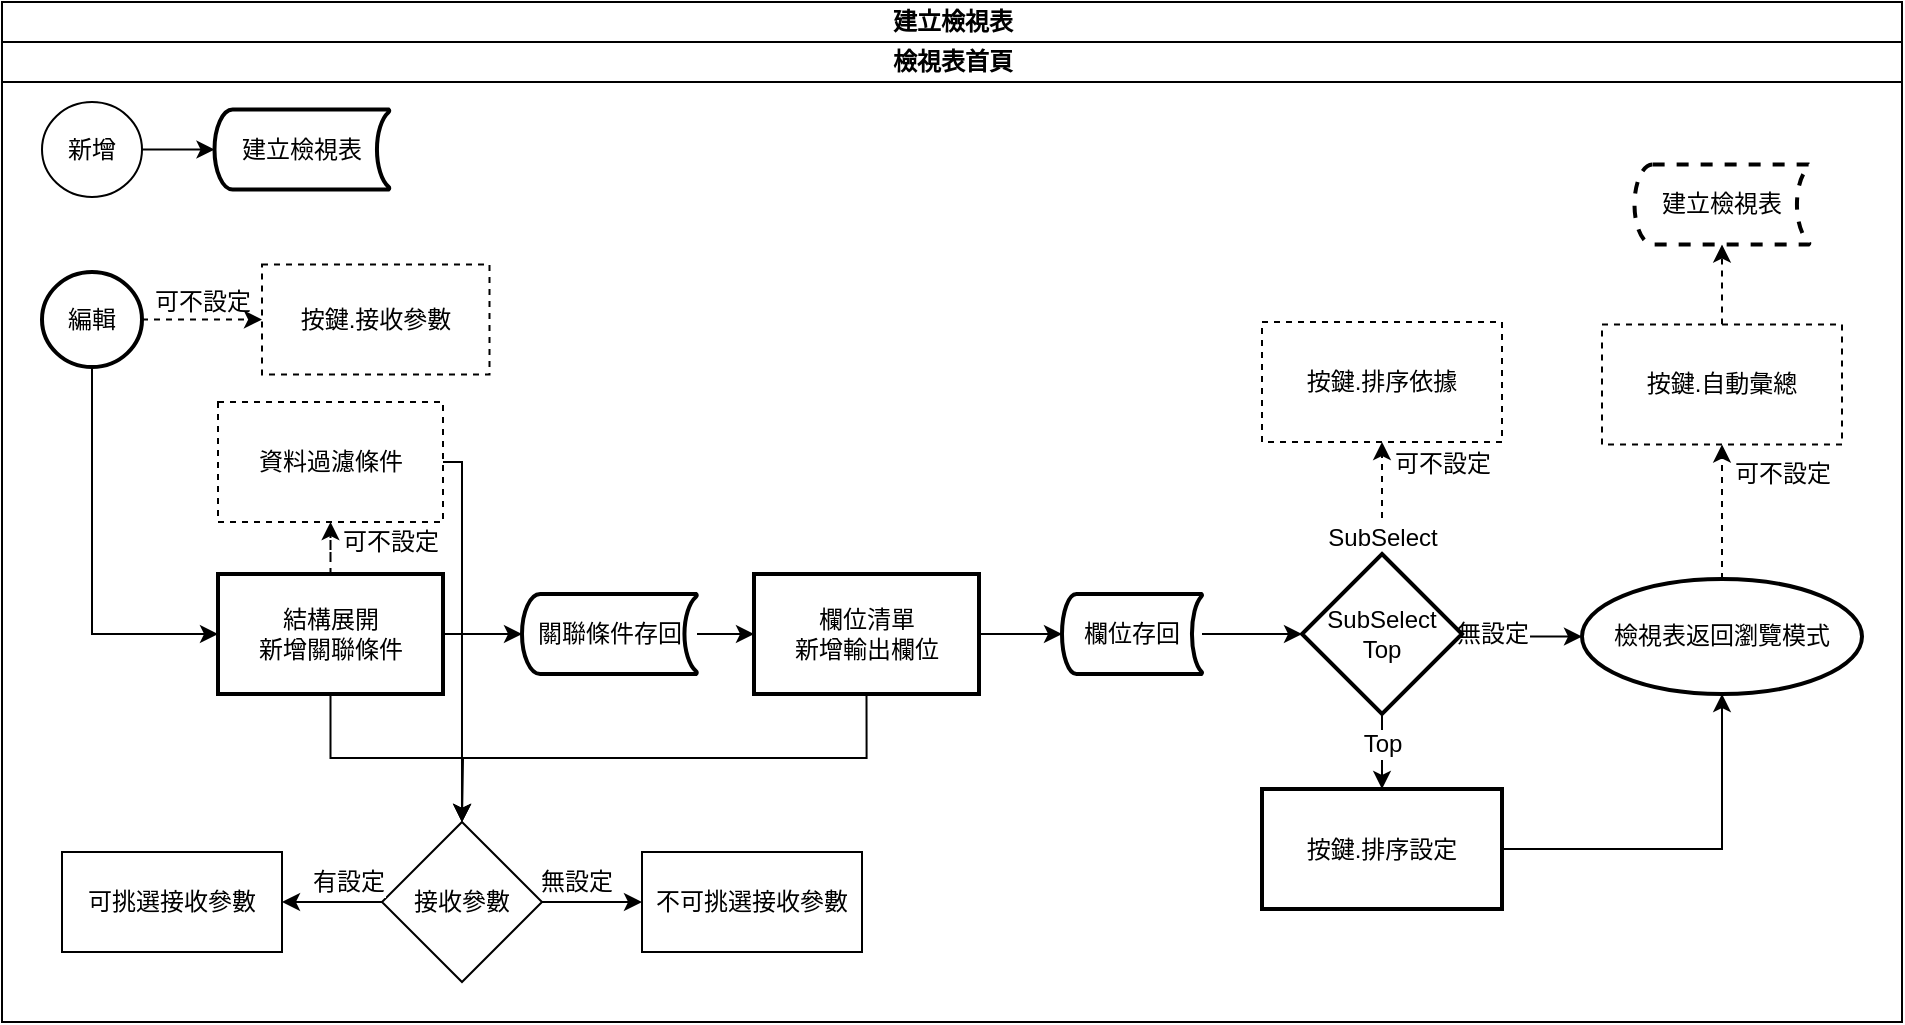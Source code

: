 <mxfile version="13.6.2" type="device" pages="17"><diagram name="建立檢視表" id="uaNXZMfFSUZlhInkGUCF"><mxGraphModel dx="858" dy="1352" grid="1" gridSize="10" guides="1" tooltips="1" connect="1" arrows="1" fold="1" page="1" pageScale="1" pageWidth="1100" pageHeight="850" background="#ffffff" math="0" shadow="0"><root><mxCell id="hrwefGziba0tCaOEy0V7-0"/><mxCell id="hrwefGziba0tCaOEy0V7-1" parent="hrwefGziba0tCaOEy0V7-0"/><mxCell id="hrwefGziba0tCaOEy0V7-2" value="建立檢視表" style="swimlane;html=1;childLayout=stackLayout;resizeParent=1;resizeParentMax=0;startSize=20;fontSize=12;" parent="hrwefGziba0tCaOEy0V7-1" vertex="1"><mxGeometry x="60" y="-660" width="950" height="510" as="geometry"/></mxCell><mxCell id="hrwefGziba0tCaOEy0V7-3" value="檢視表首頁" style="swimlane;html=1;startSize=20;" parent="hrwefGziba0tCaOEy0V7-2" vertex="1"><mxGeometry y="20" width="950" height="490" as="geometry"/></mxCell><mxCell id="hrwefGziba0tCaOEy0V7-4" value="" style="edgeStyle=orthogonalEdgeStyle;rounded=0;orthogonalLoop=1;jettySize=auto;html=1;fontSize=12;dashed=1;" parent="hrwefGziba0tCaOEy0V7-3" source="hrwefGziba0tCaOEy0V7-8" target="hrwefGziba0tCaOEy0V7-9" edge="1"><mxGeometry relative="1" as="geometry"/></mxCell><mxCell id="hrwefGziba0tCaOEy0V7-5" value="新增" style="ellipse;whiteSpace=wrap;html=1;" parent="hrwefGziba0tCaOEy0V7-3" vertex="1"><mxGeometry x="20" y="30" width="50" height="47.5" as="geometry"/></mxCell><mxCell id="hrwefGziba0tCaOEy0V7-8" value="編輯" style="ellipse;whiteSpace=wrap;html=1;strokeWidth=2;" parent="hrwefGziba0tCaOEy0V7-3" vertex="1"><mxGeometry x="20" y="115" width="50" height="47.5" as="geometry"/></mxCell><mxCell id="hrwefGziba0tCaOEy0V7-16" value="" style="edgeStyle=orthogonalEdgeStyle;rounded=0;orthogonalLoop=1;jettySize=auto;html=1;fontSize=12;dashed=1;" parent="hrwefGziba0tCaOEy0V7-3" source="hrwefGziba0tCaOEy0V7-20" target="hrwefGziba0tCaOEy0V7-22" edge="1"><mxGeometry relative="1" as="geometry"/></mxCell><mxCell id="hrwefGziba0tCaOEy0V7-17" value="可不設定" style="edgeLabel;html=1;align=center;verticalAlign=middle;resizable=0;points=[];fontSize=12;" parent="hrwefGziba0tCaOEy0V7-16" vertex="1" connectable="0"><mxGeometry x="-0.373" relative="1" as="geometry"><mxPoint x="29.45" y="1" as="offset"/></mxGeometry></mxCell><mxCell id="hrwefGziba0tCaOEy0V7-20" value="&lt;span&gt;結構展開&lt;/span&gt;&lt;br&gt;&lt;span&gt;新增關聯條件&lt;br&gt;&lt;/span&gt;" style="whiteSpace=wrap;html=1;strokeWidth=2;" parent="hrwefGziba0tCaOEy0V7-3" vertex="1"><mxGeometry x="108" y="266" width="112.5" height="60" as="geometry"/></mxCell><mxCell id="hrwefGziba0tCaOEy0V7-52" value="" style="edgeStyle=orthogonalEdgeStyle;rounded=0;orthogonalLoop=1;jettySize=auto;html=1;fontSize=12;entryX=0;entryY=0.5;entryDx=0;entryDy=0;entryPerimeter=0;" parent="hrwefGziba0tCaOEy0V7-3" source="hrwefGziba0tCaOEy0V7-20" target="Mabhopp0Rv9Z4VzU_0iP-0" edge="1"><mxGeometry relative="1" as="geometry"><mxPoint x="296.75" y="296" as="targetPoint"/></mxGeometry></mxCell><mxCell id="hrwefGziba0tCaOEy0V7-22" value="&lt;span&gt;資料過濾條件&lt;br&gt;&lt;/span&gt;" style="whiteSpace=wrap;html=1;dashed=1;" parent="hrwefGziba0tCaOEy0V7-3" vertex="1"><mxGeometry x="108" y="180" width="112.5" height="60" as="geometry"/></mxCell><mxCell id="hrwefGziba0tCaOEy0V7-71" value="可不設定" style="text;html=1;align=center;verticalAlign=middle;resizable=0;points=[];autosize=1;fontSize=12;" parent="hrwefGziba0tCaOEy0V7-3" vertex="1"><mxGeometry x="70" y="120" width="60" height="20" as="geometry"/></mxCell><mxCell id="hrwefGziba0tCaOEy0V7-9" value="按鍵.接收參數" style="whiteSpace=wrap;html=1;dashed=1;" parent="hrwefGziba0tCaOEy0V7-3" vertex="1"><mxGeometry x="130" y="111.25" width="113.75" height="55" as="geometry"/></mxCell><mxCell id="hrwefGziba0tCaOEy0V7-61" value="可挑選接收參數" style="whiteSpace=wrap;html=1;" parent="hrwefGziba0tCaOEy0V7-3" vertex="1"><mxGeometry x="30" y="405" width="110" height="50" as="geometry"/></mxCell><mxCell id="hrwefGziba0tCaOEy0V7-63" value="不可挑選接收參數" style="whiteSpace=wrap;html=1;" parent="hrwefGziba0tCaOEy0V7-3" vertex="1"><mxGeometry x="320" y="405" width="110" height="50" as="geometry"/></mxCell><mxCell id="hrwefGziba0tCaOEy0V7-57" value="&lt;span&gt;接收參數&lt;/span&gt;" style="rhombus;whiteSpace=wrap;html=1;" parent="hrwefGziba0tCaOEy0V7-3" vertex="1"><mxGeometry x="189.995" y="390" width="80" height="80" as="geometry"/></mxCell><mxCell id="Mabhopp0Rv9Z4VzU_0iP-0" value="關聯條件存回" style="strokeWidth=2;html=1;shape=mxgraph.flowchart.stored_data;whiteSpace=wrap;fontSize=12;" parent="hrwefGziba0tCaOEy0V7-3" vertex="1"><mxGeometry x="260" y="276" width="87.5" height="40" as="geometry"/></mxCell><mxCell id="hrwefGziba0tCaOEy0V7-44" value="建立檢視表" style="strokeWidth=2;html=1;shape=mxgraph.flowchart.stored_data;whiteSpace=wrap;fontSize=12;" parent="hrwefGziba0tCaOEy0V7-3" vertex="1"><mxGeometry x="106.25" y="33.75" width="87.5" height="40" as="geometry"/></mxCell><mxCell id="hrwefGziba0tCaOEy0V7-45" value="" style="edgeStyle=orthogonalEdgeStyle;rounded=0;orthogonalLoop=1;jettySize=auto;html=1;fontSize=12;entryX=0;entryY=0.5;entryDx=0;entryDy=0;entryPerimeter=0;" parent="hrwefGziba0tCaOEy0V7-3" source="hrwefGziba0tCaOEy0V7-5" target="hrwefGziba0tCaOEy0V7-44" edge="1"><mxGeometry relative="1" as="geometry"><mxPoint x="100" y="54" as="targetPoint"/></mxGeometry></mxCell><mxCell id="hrwefGziba0tCaOEy0V7-50" value="" style="edgeStyle=orthogonalEdgeStyle;rounded=0;orthogonalLoop=1;jettySize=auto;html=1;fontSize=12;entryX=0;entryY=0.5;entryDx=0;entryDy=0;" parent="hrwefGziba0tCaOEy0V7-3" source="hrwefGziba0tCaOEy0V7-8" target="hrwefGziba0tCaOEy0V7-20" edge="1"><mxGeometry relative="1" as="geometry"><mxPoint x="45" y="236.25" as="targetPoint"/><Array as="points"><mxPoint x="45" y="296"/></Array></mxGeometry></mxCell><mxCell id="hrwefGziba0tCaOEy0V7-11" value="" style="edgeStyle=orthogonalEdgeStyle;rounded=0;orthogonalLoop=1;jettySize=auto;html=1;fontSize=12;entryX=0;entryY=0.5;entryDx=0;entryDy=0;" parent="hrwefGziba0tCaOEy0V7-3" source="hrwefGziba0tCaOEy0V7-23" target="hrwefGziba0tCaOEy0V7-34" edge="1"><mxGeometry relative="1" as="geometry"><mxPoint x="776.25" y="496" as="targetPoint"/></mxGeometry></mxCell><mxCell id="hrwefGziba0tCaOEy0V7-19" value="" style="edgeStyle=orthogonalEdgeStyle;rounded=0;orthogonalLoop=1;jettySize=auto;html=1;fontSize=12;entryX=0;entryY=0.5;entryDx=0;entryDy=0;entryPerimeter=0;" parent="hrwefGziba0tCaOEy0V7-3" source="hrwefGziba0tCaOEy0V7-41" target="hrwefGziba0tCaOEy0V7-23" edge="1"><mxGeometry relative="1" as="geometry"><mxPoint x="666.25" y="296" as="targetPoint"/></mxGeometry></mxCell><mxCell id="hrwefGziba0tCaOEy0V7-27" value="" style="edgeStyle=orthogonalEdgeStyle;rounded=0;orthogonalLoop=1;jettySize=auto;html=1;fontSize=12;dashed=1;" parent="hrwefGziba0tCaOEy0V7-3" source="hrwefGziba0tCaOEy0V7-34" target="hrwefGziba0tCaOEy0V7-36" edge="1"><mxGeometry relative="1" as="geometry"/></mxCell><mxCell id="hrwefGziba0tCaOEy0V7-28" value="SubSelect" style="edgeLabel;html=1;align=center;verticalAlign=middle;resizable=0;points=[];fontSize=12;" parent="hrwefGziba0tCaOEy0V7-27" vertex="1" connectable="0"><mxGeometry x="-0.7" relative="1" as="geometry"><mxPoint as="offset"/></mxGeometry></mxCell><mxCell id="hrwefGziba0tCaOEy0V7-29" value="可不設定" style="edgeLabel;html=1;align=center;verticalAlign=middle;resizable=0;points=[];fontSize=12;" parent="hrwefGziba0tCaOEy0V7-27" vertex="1" connectable="0"><mxGeometry x="0.667" y="-4" relative="1" as="geometry"><mxPoint x="26" y="1.5" as="offset"/></mxGeometry></mxCell><mxCell id="hrwefGziba0tCaOEy0V7-25" value="" style="edgeStyle=orthogonalEdgeStyle;rounded=0;orthogonalLoop=1;jettySize=auto;html=1;fontSize=12;" parent="hrwefGziba0tCaOEy0V7-3" source="hrwefGziba0tCaOEy0V7-34" target="hrwefGziba0tCaOEy0V7-37" edge="1"><mxGeometry relative="1" as="geometry"/></mxCell><mxCell id="hrwefGziba0tCaOEy0V7-26" value="Top" style="edgeLabel;html=1;align=center;verticalAlign=middle;resizable=0;points=[];fontSize=12;" parent="hrwefGziba0tCaOEy0V7-25" vertex="1" connectable="0"><mxGeometry x="-0.778" y="-1" relative="1" as="geometry"><mxPoint x="1" y="10" as="offset"/></mxGeometry></mxCell><mxCell id="hrwefGziba0tCaOEy0V7-30" value="" style="edgeStyle=orthogonalEdgeStyle;rounded=0;orthogonalLoop=1;jettySize=auto;html=1;fontSize=12;entryX=0;entryY=0.5;entryDx=0;entryDy=0;" parent="hrwefGziba0tCaOEy0V7-3" source="hrwefGziba0tCaOEy0V7-34" target="hrwefGziba0tCaOEy0V7-40" edge="1"><mxGeometry relative="1" as="geometry"><mxPoint x="930" y="412" as="targetPoint"/></mxGeometry></mxCell><mxCell id="hrwefGziba0tCaOEy0V7-31" value="無設定" style="edgeLabel;html=1;align=center;verticalAlign=middle;resizable=0;points=[];fontSize=12;" parent="hrwefGziba0tCaOEy0V7-30" vertex="1" connectable="0"><mxGeometry x="-0.673" y="-2" relative="1" as="geometry"><mxPoint x="5.14" y="-2" as="offset"/></mxGeometry></mxCell><mxCell id="hrwefGziba0tCaOEy0V7-34" value="SubSelect&lt;br&gt;Top" style="rhombus;whiteSpace=wrap;html=1;strokeWidth=2;" parent="hrwefGziba0tCaOEy0V7-3" vertex="1"><mxGeometry x="650" y="256" width="80" height="80" as="geometry"/></mxCell><mxCell id="hrwefGziba0tCaOEy0V7-23" value="欄位存回" style="strokeWidth=2;html=1;shape=mxgraph.flowchart.stored_data;whiteSpace=wrap;fontSize=12;" parent="hrwefGziba0tCaOEy0V7-3" vertex="1"><mxGeometry x="530" y="276" width="70" height="40" as="geometry"/></mxCell><mxCell id="hrwefGziba0tCaOEy0V7-41" value="&lt;span&gt;欄位清單&lt;br&gt;新增輸出欄位&lt;br&gt;&lt;/span&gt;" style="whiteSpace=wrap;html=1;strokeWidth=2;" parent="hrwefGziba0tCaOEy0V7-3" vertex="1"><mxGeometry x="376" y="266" width="112.5" height="60" as="geometry"/></mxCell><mxCell id="hrwefGziba0tCaOEy0V7-36" value="按鍵.排序依據" style="whiteSpace=wrap;html=1;strokeWidth=1;dashed=1;" parent="hrwefGziba0tCaOEy0V7-3" vertex="1"><mxGeometry x="630" y="140" width="120" height="60" as="geometry"/></mxCell><mxCell id="hrwefGziba0tCaOEy0V7-37" value="按鍵.排序設定" style="whiteSpace=wrap;html=1;strokeWidth=2;" parent="hrwefGziba0tCaOEy0V7-3" vertex="1"><mxGeometry x="630" y="373.5" width="120" height="60" as="geometry"/></mxCell><mxCell id="hrwefGziba0tCaOEy0V7-24" value="" style="edgeStyle=orthogonalEdgeStyle;rounded=0;orthogonalLoop=1;jettySize=auto;html=1;fontSize=12;entryX=0.5;entryY=1;entryDx=0;entryDy=0;" parent="hrwefGziba0tCaOEy0V7-3" source="hrwefGziba0tCaOEy0V7-37" target="hrwefGziba0tCaOEy0V7-40" edge="1"><mxGeometry relative="1" as="geometry"><mxPoint x="1160" y="976" as="targetPoint"/></mxGeometry></mxCell><mxCell id="hrwefGziba0tCaOEy0V7-54" value="" style="edgeStyle=orthogonalEdgeStyle;rounded=0;orthogonalLoop=1;jettySize=auto;html=1;fontSize=12;entryX=0.5;entryY=0;entryDx=0;entryDy=0;" parent="hrwefGziba0tCaOEy0V7-3" source="hrwefGziba0tCaOEy0V7-20" target="hrwefGziba0tCaOEy0V7-57" edge="1"><mxGeometry relative="1" as="geometry"><mxPoint x="240.875" y="420" as="targetPoint"/></mxGeometry></mxCell><mxCell id="hrwefGziba0tCaOEy0V7-60" value="" style="edgeStyle=orthogonalEdgeStyle;rounded=0;orthogonalLoop=1;jettySize=auto;html=1;fontSize=12;exitX=0.5;exitY=1;exitDx=0;exitDy=0;" parent="hrwefGziba0tCaOEy0V7-3" source="hrwefGziba0tCaOEy0V7-41" edge="1"><mxGeometry relative="1" as="geometry"><mxPoint x="280" y="296" as="sourcePoint"/><mxPoint x="230" y="390" as="targetPoint"/></mxGeometry></mxCell><mxCell id="hrwefGziba0tCaOEy0V7-62" value="" style="edgeStyle=orthogonalEdgeStyle;rounded=0;orthogonalLoop=1;jettySize=auto;html=1;fontSize=12;" parent="hrwefGziba0tCaOEy0V7-3" source="hrwefGziba0tCaOEy0V7-57" target="hrwefGziba0tCaOEy0V7-61" edge="1"><mxGeometry relative="1" as="geometry"/></mxCell><mxCell id="hrwefGziba0tCaOEy0V7-65" value="有設定" style="edgeLabel;html=1;align=center;verticalAlign=middle;resizable=0;points=[];fontSize=12;" parent="hrwefGziba0tCaOEy0V7-62" vertex="1" connectable="0"><mxGeometry x="-0.759" y="2" relative="1" as="geometry"><mxPoint x="-11.52" y="-12" as="offset"/></mxGeometry></mxCell><mxCell id="hrwefGziba0tCaOEy0V7-64" value="" style="edgeStyle=orthogonalEdgeStyle;rounded=0;orthogonalLoop=1;jettySize=auto;html=1;fontSize=12;" parent="hrwefGziba0tCaOEy0V7-3" source="hrwefGziba0tCaOEy0V7-57" target="hrwefGziba0tCaOEy0V7-63" edge="1"><mxGeometry relative="1" as="geometry"/></mxCell><mxCell id="hrwefGziba0tCaOEy0V7-66" value="無設定" style="edgeLabel;html=1;align=center;verticalAlign=middle;resizable=0;points=[];fontSize=12;" parent="hrwefGziba0tCaOEy0V7-64" vertex="1" connectable="0"><mxGeometry x="-0.686" y="1" relative="1" as="geometry"><mxPoint x="8.62" y="-9" as="offset"/></mxGeometry></mxCell><mxCell id="hrwefGziba0tCaOEy0V7-68" value="" style="edgeStyle=orthogonalEdgeStyle;rounded=0;orthogonalLoop=1;jettySize=auto;html=1;fontSize=12;entryX=0.5;entryY=0;entryDx=0;entryDy=0;" parent="hrwefGziba0tCaOEy0V7-3" source="hrwefGziba0tCaOEy0V7-22" target="hrwefGziba0tCaOEy0V7-57" edge="1"><mxGeometry relative="1" as="geometry"><mxPoint x="250" y="390" as="targetPoint"/><Array as="points"><mxPoint x="230" y="210"/></Array></mxGeometry></mxCell><mxCell id="Mabhopp0Rv9Z4VzU_0iP-2" value="" style="edgeStyle=orthogonalEdgeStyle;rounded=0;orthogonalLoop=1;jettySize=auto;html=1;fontSize=12;entryX=0;entryY=0.5;entryDx=0;entryDy=0;" parent="hrwefGziba0tCaOEy0V7-3" source="Mabhopp0Rv9Z4VzU_0iP-0" target="hrwefGziba0tCaOEy0V7-41" edge="1"><mxGeometry relative="1" as="geometry"><mxPoint x="370" y="296" as="targetPoint"/></mxGeometry></mxCell><mxCell id="hrwefGziba0tCaOEy0V7-32" value="" style="edgeStyle=orthogonalEdgeStyle;rounded=0;orthogonalLoop=1;jettySize=auto;html=1;fontSize=12;dashed=1;" parent="hrwefGziba0tCaOEy0V7-3" source="hrwefGziba0tCaOEy0V7-40" target="hrwefGziba0tCaOEy0V7-38" edge="1"><mxGeometry relative="1" as="geometry"/></mxCell><mxCell id="hrwefGziba0tCaOEy0V7-33" value="可不設定" style="edgeLabel;html=1;align=center;verticalAlign=middle;resizable=0;points=[];fontSize=12;" parent="hrwefGziba0tCaOEy0V7-32" vertex="1" connectable="0"><mxGeometry x="0.726" y="-3" relative="1" as="geometry"><mxPoint x="27" y="4.75" as="offset"/></mxGeometry></mxCell><mxCell id="hrwefGziba0tCaOEy0V7-35" value="" style="edgeStyle=orthogonalEdgeStyle;rounded=0;orthogonalLoop=1;jettySize=auto;html=1;fontSize=12;entryX=0.5;entryY=1;entryDx=0;entryDy=0;entryPerimeter=0;dashed=1;" parent="hrwefGziba0tCaOEy0V7-3" source="hrwefGziba0tCaOEy0V7-38" target="hrwefGziba0tCaOEy0V7-39" edge="1"><mxGeometry relative="1" as="geometry"><mxPoint x="990" y="178.75" as="targetPoint"/></mxGeometry></mxCell><mxCell id="hrwefGziba0tCaOEy0V7-39" value="建立檢視表" style="strokeWidth=2;html=1;shape=mxgraph.flowchart.stored_data;whiteSpace=wrap;fontSize=12;dashed=1;" parent="hrwefGziba0tCaOEy0V7-3" vertex="1"><mxGeometry x="816.25" y="61.25" width="87.5" height="40" as="geometry"/></mxCell><mxCell id="hrwefGziba0tCaOEy0V7-38" value="按鍵.自動彙總" style="whiteSpace=wrap;html=1;strokeWidth=1;dashed=1;" parent="hrwefGziba0tCaOEy0V7-3" vertex="1"><mxGeometry x="800" y="141.25" width="120" height="60" as="geometry"/></mxCell><mxCell id="hrwefGziba0tCaOEy0V7-40" value="檢視表返回瀏覽模式" style="ellipse;whiteSpace=wrap;html=1;align=center;newEdgeStyle={&quot;edgeStyle&quot;:&quot;entityRelationEdgeStyle&quot;,&quot;startArrow&quot;:&quot;none&quot;,&quot;endArrow&quot;:&quot;none&quot;,&quot;segment&quot;:10,&quot;curved&quot;:1};treeFolding=1;treeMoving=1;strokeWidth=2;fontSize=12;" parent="hrwefGziba0tCaOEy0V7-3" vertex="1"><mxGeometry x="790" y="268.5" width="140" height="57.5" as="geometry"/></mxCell></root></mxGraphModel></diagram><diagram id="X-0BexWK_dpAVC8wy0DW" name="檢視表主頁_查詢"><mxGraphModel dx="858" dy="1671" grid="1" gridSize="10" guides="1" tooltips="1" connect="1" arrows="1" fold="1" page="1" pageScale="1" pageWidth="827" pageHeight="1169" math="0" shadow="0"><root><mxCell id="xuFxXGSFfpHsT_lyF42a-0"/><mxCell id="xuFxXGSFfpHsT_lyF42a-1" parent="xuFxXGSFfpHsT_lyF42a-0"/><mxCell id="MQoOmAZRHf6f-ERtBaqj-0" value="&lt;span style=&quot;font-size: 12px&quot;&gt;檢視表&lt;/span&gt;" style="swimlane;html=1;childLayout=stackLayout;startSize=20;rounded=0;shadow=0;labelBackgroundColor=none;strokeWidth=1;fontFamily=Verdana;fontSize=8;align=center;" parent="xuFxXGSFfpHsT_lyF42a-1" vertex="1"><mxGeometry x="50" y="-1120" width="340" height="140" as="geometry"/></mxCell><mxCell id="MQoOmAZRHf6f-ERtBaqj-1" value="專案使用者" style="swimlane;html=1;startSize=20;" parent="MQoOmAZRHf6f-ERtBaqj-0" vertex="1"><mxGeometry y="20" width="160" height="120" as="geometry"/></mxCell><mxCell id="MQoOmAZRHf6f-ERtBaqj-2" value="&lt;font style=&quot;font-size: 12px&quot;&gt;點擊按鈕.&lt;/font&gt;&lt;span style=&quot;font-family: &amp;#34;helvetica&amp;#34; ; font-size: 12px&quot;&gt;查詢&lt;/span&gt;" style="rounded=1;whiteSpace=wrap;html=1;shadow=0;labelBackgroundColor=none;strokeWidth=1;fontFamily=Verdana;fontSize=8;align=center;" parent="MQoOmAZRHf6f-ERtBaqj-1" vertex="1"><mxGeometry x="20" y="30" width="130" height="60" as="geometry"/></mxCell><mxCell id="MQoOmAZRHf6f-ERtBaqj-4" value="表單.檢視表" style="swimlane;html=1;startSize=20;" parent="MQoOmAZRHf6f-ERtBaqj-0" vertex="1"><mxGeometry x="160" y="20" width="180" height="120" as="geometry"/></mxCell><mxCell id="eZZzg-toQpJ743XlcA3o-1" value="取得所有檢視表&lt;br&gt;並顯示於清單中" style="whiteSpace=wrap;html=1;" parent="MQoOmAZRHf6f-ERtBaqj-4" vertex="1"><mxGeometry x="30" y="30" width="120" height="60" as="geometry"/></mxCell><mxCell id="MQoOmAZRHf6f-ERtBaqj-12" value="" style="edgeStyle=orthogonalEdgeStyle;rounded=0;orthogonalLoop=1;jettySize=auto;html=1;fontSize=12;" parent="MQoOmAZRHf6f-ERtBaqj-0" source="MQoOmAZRHf6f-ERtBaqj-2" target="eZZzg-toQpJ743XlcA3o-1" edge="1"><mxGeometry relative="1" as="geometry"/></mxCell></root></mxGraphModel></diagram><diagram id="I1AqRYYyClmU5asCYxYC" name="檢視表主頁_帶回"><mxGraphModel dx="858" dy="1671" grid="1" gridSize="10" guides="1" tooltips="1" connect="1" arrows="1" fold="1" page="1" pageScale="1" pageWidth="827" pageHeight="1169" math="0" shadow="0"><root><mxCell id="hy2_phSCfB-qZ7Xf0Xay-0"/><mxCell id="hy2_phSCfB-qZ7Xf0Xay-1" parent="hy2_phSCfB-qZ7Xf0Xay-0"/><mxCell id="cOE6RH6MZTlQmwj3kE5d-0" value="&lt;span style=&quot;font-size: 12px&quot;&gt;檢視表&lt;/span&gt;" style="swimlane;html=1;childLayout=stackLayout;startSize=20;rounded=0;shadow=0;labelBackgroundColor=none;strokeWidth=1;fontFamily=Verdana;fontSize=8;align=center;" parent="hy2_phSCfB-qZ7Xf0Xay-1" vertex="1"><mxGeometry x="30" y="-1140" width="340" height="160" as="geometry"/></mxCell><mxCell id="cOE6RH6MZTlQmwj3kE5d-1" value="專案使用者" style="swimlane;html=1;startSize=20;" parent="cOE6RH6MZTlQmwj3kE5d-0" vertex="1"><mxGeometry y="20" width="160" height="140" as="geometry"/></mxCell><mxCell id="cOE6RH6MZTlQmwj3kE5d-2" value="&lt;font style=&quot;font-size: 12px&quot;&gt;點擊按鈕.&lt;font face=&quot;helvetica&quot;&gt;帶回&lt;/font&gt;&lt;/font&gt;" style="rounded=1;whiteSpace=wrap;html=1;shadow=0;labelBackgroundColor=none;strokeWidth=1;fontFamily=Verdana;fontSize=8;align=center;" parent="cOE6RH6MZTlQmwj3kE5d-1" vertex="1"><mxGeometry x="19" y="30" width="130" height="60" as="geometry"/></mxCell><mxCell id="cOE6RH6MZTlQmwj3kE5d-3" value="其它單據" style="swimlane;html=1;startSize=20;" parent="cOE6RH6MZTlQmwj3kE5d-0" vertex="1"><mxGeometry x="160" y="20" width="180" height="140" as="geometry"/></mxCell><mxCell id="cOE6RH6MZTlQmwj3kE5d-4" value="關閉檢視表&lt;br&gt;並回傳檢視表名稱" style="whiteSpace=wrap;html=1;" parent="cOE6RH6MZTlQmwj3kE5d-3" vertex="1"><mxGeometry x="30" y="30" width="120" height="60" as="geometry"/></mxCell><mxCell id="cOE6RH6MZTlQmwj3kE5d-5" value="" style="edgeStyle=orthogonalEdgeStyle;rounded=0;orthogonalLoop=1;jettySize=auto;html=1;fontSize=12;" parent="cOE6RH6MZTlQmwj3kE5d-0" source="cOE6RH6MZTlQmwj3kE5d-2" target="cOE6RH6MZTlQmwj3kE5d-4" edge="1"><mxGeometry relative="1" as="geometry"/></mxCell></root></mxGraphModel></diagram><diagram id="Ttc8NKmh_7irFYH60fSj" name="檢視表主頁_新增"><mxGraphModel dx="858" dy="502" grid="0" gridSize="10" guides="1" tooltips="1" connect="1" arrows="1" fold="1" page="1" pageScale="1" pageWidth="827" pageHeight="1169" math="0" shadow="0"><root><mxCell id="ueGLlIxy3_bjROrW4O41-0"/><mxCell id="ueGLlIxy3_bjROrW4O41-1" parent="ueGLlIxy3_bjROrW4O41-0"/><mxCell id="ueGLlIxy3_bjROrW4O41-2" value="&lt;span style=&quot;font-size: 12px ; font-weight: 400&quot;&gt;點擊按鈕.新增檢視表&lt;/span&gt;" style="swimlane;html=1;childLayout=stackLayout;startSize=20;rounded=0;shadow=0;labelBackgroundColor=none;strokeWidth=1;fontFamily=Verdana;fontSize=8;align=center;" parent="ueGLlIxy3_bjROrW4O41-1" vertex="1"><mxGeometry x="50" y="30" width="350" height="190" as="geometry"/></mxCell><mxCell id="ueGLlIxy3_bjROrW4O41-3" value="專案使用者" style="swimlane;html=1;startSize=20;" parent="ueGLlIxy3_bjROrW4O41-2" vertex="1"><mxGeometry y="20" width="160" height="170" as="geometry"/></mxCell><mxCell id="ueGLlIxy3_bjROrW4O41-4" value="&lt;font style=&quot;font-size: 12px&quot;&gt;點擊按鈕.新增檢視表&lt;/font&gt;" style="rounded=1;whiteSpace=wrap;html=1;shadow=0;labelBackgroundColor=none;strokeWidth=1;fontFamily=Verdana;fontSize=8;align=center;" parent="ueGLlIxy3_bjROrW4O41-3" vertex="1"><mxGeometry x="10" y="65" width="130" height="60" as="geometry"/></mxCell><mxCell id="ueGLlIxy3_bjROrW4O41-5" style="edgeStyle=orthogonalEdgeStyle;rounded=1;html=1;labelBackgroundColor=none;startArrow=none;startFill=0;startSize=5;endArrow=classicThin;endFill=1;endSize=5;jettySize=auto;orthogonalLoop=1;strokeWidth=1;fontFamily=Verdana;fontSize=8;entryX=0;entryY=0.5;entryDx=0;entryDy=0;" parent="ueGLlIxy3_bjROrW4O41-2" source="ueGLlIxy3_bjROrW4O41-4" target="ueGLlIxy3_bjROrW4O41-13" edge="1"><mxGeometry relative="1" as="geometry"><mxPoint x="210" y="115" as="targetPoint"/></mxGeometry></mxCell><mxCell id="ueGLlIxy3_bjROrW4O41-6" value="表單.新增檢視表" style="swimlane;html=1;startSize=20;" parent="ueGLlIxy3_bjROrW4O41-2" vertex="1"><mxGeometry x="160" y="20" width="190" height="170" as="geometry"/></mxCell><mxCell id="ueGLlIxy3_bjROrW4O41-13" value="&lt;span style=&quot;font-size: 12px&quot;&gt;開啟&amp;lt;新增檢視表&amp;gt;&lt;/span&gt;" style="whiteSpace=wrap;html=1;rounded=1;shadow=0;fontFamily=Verdana;fontSize=8;strokeWidth=1;arcSize=0;" parent="ueGLlIxy3_bjROrW4O41-6" vertex="1"><mxGeometry x="40" y="65" width="120" height="60" as="geometry"/></mxCell><mxCell id="n2NJ4T9HfzfpK76Dq6MK-0" value="&lt;span style=&quot;font-size: 12px ; font-weight: 400&quot;&gt;點擊按鈕.確定&lt;/span&gt;" style="swimlane;html=1;childLayout=stackLayout;startSize=20;rounded=0;shadow=0;labelBackgroundColor=none;strokeWidth=1;fontFamily=Verdana;fontSize=8;align=center;" parent="ueGLlIxy3_bjROrW4O41-1" vertex="1"><mxGeometry x="50" y="236" width="560" height="310" as="geometry"/></mxCell><mxCell id="n2NJ4T9HfzfpK76Dq6MK-1" value="專案使用者" style="swimlane;html=1;startSize=20;" parent="n2NJ4T9HfzfpK76Dq6MK-0" vertex="1"><mxGeometry y="20" width="160" height="290" as="geometry"/></mxCell><mxCell id="n2NJ4T9HfzfpK76Dq6MK-2" value="&lt;font style=&quot;font-size: 12px&quot;&gt;點擊按鈕.確定&lt;/font&gt;" style="rounded=1;whiteSpace=wrap;html=1;shadow=0;labelBackgroundColor=none;strokeWidth=1;fontFamily=Verdana;fontSize=8;align=center;" parent="n2NJ4T9HfzfpK76Dq6MK-1" vertex="1"><mxGeometry x="15" y="65" width="130" height="60" as="geometry"/></mxCell><mxCell id="n2NJ4T9HfzfpK76Dq6MK-3" style="edgeStyle=orthogonalEdgeStyle;rounded=1;html=1;labelBackgroundColor=none;startArrow=none;startFill=0;startSize=5;endArrow=classicThin;endFill=1;endSize=5;jettySize=auto;orthogonalLoop=1;strokeWidth=1;fontFamily=Verdana;fontSize=8;entryX=0;entryY=0.5;entryDx=0;entryDy=0;" parent="n2NJ4T9HfzfpK76Dq6MK-0" source="n2NJ4T9HfzfpK76Dq6MK-2" target="n2NJ4T9HfzfpK76Dq6MK-5" edge="1"><mxGeometry relative="1" as="geometry"><mxPoint x="190" y="115" as="targetPoint"/></mxGeometry></mxCell><mxCell id="n2NJ4T9HfzfpK76Dq6MK-4" value="表單.新增檢視表" style="swimlane;html=1;startSize=20;" parent="n2NJ4T9HfzfpK76Dq6MK-0" vertex="1"><mxGeometry x="160" y="20" width="400" height="290" as="geometry"/></mxCell><mxCell id="n2NJ4T9HfzfpK76Dq6MK-5" value="&lt;font style=&quot;font-size: 12px&quot;&gt;檢查表格名稱&lt;br&gt;是否設定正確&lt;/font&gt;" style="rhombus;whiteSpace=wrap;html=1;rounded=1;shadow=0;strokeWidth=1;fontFamily=Verdana;fontSize=8;arcSize=0;" parent="n2NJ4T9HfzfpK76Dq6MK-4" vertex="1"><mxGeometry x="50" y="42.5" width="140" height="105" as="geometry"/></mxCell><mxCell id="n2NJ4T9HfzfpK76Dq6MK-6" value="" style="edgeStyle=orthogonalEdgeStyle;rounded=0;orthogonalLoop=1;jettySize=auto;html=1;fontFamily=Verdana;fontSize=12;" parent="n2NJ4T9HfzfpK76Dq6MK-4" source="n2NJ4T9HfzfpK76Dq6MK-5" target="n2NJ4T9HfzfpK76Dq6MK-10" edge="1"><mxGeometry relative="1" as="geometry"/></mxCell><mxCell id="n2NJ4T9HfzfpK76Dq6MK-7" value="正確" style="edgeLabel;html=1;align=center;verticalAlign=middle;resizable=0;points=[];fontSize=12;fontFamily=Verdana;" parent="n2NJ4T9HfzfpK76Dq6MK-6" vertex="1" connectable="0"><mxGeometry x="0.291" y="2" relative="1" as="geometry"><mxPoint x="-2" y="-11.67" as="offset"/></mxGeometry></mxCell><mxCell id="n2NJ4T9HfzfpK76Dq6MK-8" value="" style="edgeStyle=orthogonalEdgeStyle;rounded=0;orthogonalLoop=1;jettySize=auto;html=1;fontFamily=Verdana;fontSize=8;" parent="n2NJ4T9HfzfpK76Dq6MK-4" source="n2NJ4T9HfzfpK76Dq6MK-5" target="n2NJ4T9HfzfpK76Dq6MK-11" edge="1"><mxGeometry relative="1" as="geometry"/></mxCell><mxCell id="n2NJ4T9HfzfpK76Dq6MK-9" value="錯誤" style="edgeLabel;html=1;align=center;verticalAlign=middle;resizable=0;points=[];fontSize=12;fontFamily=Verdana;" parent="n2NJ4T9HfzfpK76Dq6MK-8" vertex="1" connectable="0"><mxGeometry x="-0.255" y="3" relative="1" as="geometry"><mxPoint as="offset"/></mxGeometry></mxCell><mxCell id="n2NJ4T9HfzfpK76Dq6MK-10" value="&lt;span style=&quot;font-size: 12px&quot;&gt;建立檢視表&lt;/span&gt;" style="whiteSpace=wrap;html=1;rounded=1;shadow=0;fontFamily=Verdana;fontSize=8;strokeWidth=1;arcSize=0;" parent="n2NJ4T9HfzfpK76Dq6MK-4" vertex="1"><mxGeometry x="60" y="200" width="120" height="60" as="geometry"/></mxCell><mxCell id="n2NJ4T9HfzfpK76Dq6MK-11" value="&lt;font style=&quot;font-size: 12px&quot;&gt;彈出錯誤訊息&lt;/font&gt;" style="whiteSpace=wrap;html=1;rounded=1;shadow=0;fontFamily=Verdana;fontSize=8;strokeWidth=1;arcSize=0;" parent="n2NJ4T9HfzfpK76Dq6MK-4" vertex="1"><mxGeometry x="250" y="65" width="120" height="60" as="geometry"/></mxCell></root></mxGraphModel></diagram><diagram id="HmKRt835j3RmbItQZzIj" name="檢視表主頁_修改"><mxGraphModel dx="858" dy="502" grid="1" gridSize="10" guides="1" tooltips="1" connect="1" arrows="1" fold="1" page="1" pageScale="1" pageWidth="827" pageHeight="1169" math="0" shadow="0"><root><mxCell id="ihvd7_CQDYpL6JXnijtO-0"/><mxCell id="ihvd7_CQDYpL6JXnijtO-1" parent="ihvd7_CQDYpL6JXnijtO-0"/><mxCell id="1gtoFQf7s9C2rgAdao5c-0" value="&lt;span style=&quot;font-size: 12px&quot;&gt;檢視表&lt;/span&gt;" style="swimlane;html=1;childLayout=stackLayout;startSize=20;rounded=0;shadow=0;labelBackgroundColor=none;strokeWidth=1;fontFamily=Verdana;fontSize=8;align=center;" parent="ihvd7_CQDYpL6JXnijtO-1" vertex="1"><mxGeometry x="30" y="10" width="480" height="430" as="geometry"/></mxCell><mxCell id="1gtoFQf7s9C2rgAdao5c-1" value="專案使用者" style="swimlane;html=1;startSize=20;" parent="1gtoFQf7s9C2rgAdao5c-0" vertex="1"><mxGeometry y="20" width="160" height="410" as="geometry"/></mxCell><mxCell id="1gtoFQf7s9C2rgAdao5c-2" value="關閉訊息盒" style="whiteSpace=wrap;html=1;rounded=1;shadow=0;fontFamily=Verdana;strokeWidth=1;arcSize=14;" parent="1gtoFQf7s9C2rgAdao5c-1" vertex="1"><mxGeometry x="25" y="340" width="110" height="50" as="geometry"/></mxCell><mxCell id="1gtoFQf7s9C2rgAdao5c-3" value="&lt;font style=&quot;font-size: 12px&quot;&gt;點擊按鈕.&lt;span style=&quot;font-weight: 700&quot;&gt;修改&lt;/span&gt;檢視表&lt;/font&gt;" style="rounded=1;whiteSpace=wrap;html=1;shadow=0;labelBackgroundColor=none;strokeWidth=1;fontFamily=Verdana;fontSize=8;align=center;" parent="1gtoFQf7s9C2rgAdao5c-1" vertex="1"><mxGeometry x="20" y="65" width="130" height="60" as="geometry"/></mxCell><mxCell id="1gtoFQf7s9C2rgAdao5c-4" value="&lt;span style=&quot;font-size: 12px&quot;&gt;彈出詢問訊息&lt;/span&gt;&lt;br style=&quot;font-size: 12px&quot;&gt;&lt;span style=&quot;font-size: 12px&quot;&gt;是否重試&lt;/span&gt;" style="whiteSpace=wrap;html=1;rounded=1;shadow=0;fontFamily=Verdana;fontSize=8;strokeWidth=1;arcSize=14;" parent="1gtoFQf7s9C2rgAdao5c-1" vertex="1"><mxGeometry x="20" y="261.25" width="120" height="60" as="geometry"/></mxCell><mxCell id="1gtoFQf7s9C2rgAdao5c-5" value="" style="edgeStyle=orthogonalEdgeStyle;rounded=0;orthogonalLoop=1;jettySize=auto;html=1;fontSize=12;" parent="1gtoFQf7s9C2rgAdao5c-1" source="1gtoFQf7s9C2rgAdao5c-4" target="1gtoFQf7s9C2rgAdao5c-8" edge="1"><mxGeometry relative="1" as="geometry"/></mxCell><mxCell id="1gtoFQf7s9C2rgAdao5c-6" value="" style="edgeStyle=orthogonalEdgeStyle;rounded=0;orthogonalLoop=1;jettySize=auto;html=1;fontSize=12;exitX=0;exitY=0.5;exitDx=0;exitDy=0;entryX=0;entryY=0.5;entryDx=0;entryDy=0;" parent="1gtoFQf7s9C2rgAdao5c-1" source="1gtoFQf7s9C2rgAdao5c-8" target="1gtoFQf7s9C2rgAdao5c-2" edge="1"><mxGeometry relative="1" as="geometry"><Array as="points"><mxPoint x="10" y="200"/><mxPoint x="10" y="365"/></Array></mxGeometry></mxCell><mxCell id="1gtoFQf7s9C2rgAdao5c-7" value="取消" style="edgeLabel;html=1;align=center;verticalAlign=middle;resizable=0;points=[];fontSize=12;" parent="1gtoFQf7s9C2rgAdao5c-6" vertex="1" connectable="0"><mxGeometry x="-0.64" relative="1" as="geometry"><mxPoint x="10" y="-18" as="offset"/></mxGeometry></mxCell><mxCell id="1gtoFQf7s9C2rgAdao5c-8" value="回覆結果" style="rhombus;whiteSpace=wrap;html=1;rounded=1;shadow=0;fontFamily=Verdana;fontSize=12;strokeWidth=1;arcSize=0;" parent="1gtoFQf7s9C2rgAdao5c-1" vertex="1"><mxGeometry x="40" y="160" width="80" height="80" as="geometry"/></mxCell><mxCell id="1gtoFQf7s9C2rgAdao5c-9" value="" style="edgeStyle=orthogonalEdgeStyle;rounded=0;orthogonalLoop=1;jettySize=auto;html=1;fontSize=12;" parent="1gtoFQf7s9C2rgAdao5c-0" source="1gtoFQf7s9C2rgAdao5c-3" target="1gtoFQf7s9C2rgAdao5c-11" edge="1"><mxGeometry relative="1" as="geometry"/></mxCell><mxCell id="1gtoFQf7s9C2rgAdao5c-10" value="表單.檢視表" style="swimlane;html=1;startSize=20;" parent="1gtoFQf7s9C2rgAdao5c-0" vertex="1"><mxGeometry x="160" y="20" width="320" height="410" as="geometry"/></mxCell><mxCell id="1gtoFQf7s9C2rgAdao5c-11" value="檢查檢視表&lt;br&gt;是否被鎖定" style="whiteSpace=wrap;html=1;rounded=1;shadow=0;fontFamily=Verdana;fontSize=12;strokeWidth=1;arcSize=0;" parent="1gtoFQf7s9C2rgAdao5c-10" vertex="1"><mxGeometry x="40" y="65" width="120" height="60" as="geometry"/></mxCell><mxCell id="1gtoFQf7s9C2rgAdao5c-12" value="" style="edgeStyle=orthogonalEdgeStyle;rounded=0;orthogonalLoop=1;jettySize=auto;html=1;fontSize=12;entryX=0.5;entryY=0;entryDx=0;entryDy=0;" parent="1gtoFQf7s9C2rgAdao5c-10" source="1gtoFQf7s9C2rgAdao5c-11" target="1gtoFQf7s9C2rgAdao5c-16" edge="1"><mxGeometry relative="1" as="geometry"><mxPoint x="90" y="170" as="targetPoint"/></mxGeometry></mxCell><mxCell id="1gtoFQf7s9C2rgAdao5c-13" value="" style="edgeStyle=orthogonalEdgeStyle;rounded=0;orthogonalLoop=1;jettySize=auto;html=1;fontFamily=Verdana;fontSize=8;" parent="1gtoFQf7s9C2rgAdao5c-10" source="1gtoFQf7s9C2rgAdao5c-16" target="1gtoFQf7s9C2rgAdao5c-15" edge="1"><mxGeometry relative="1" as="geometry"/></mxCell><mxCell id="1gtoFQf7s9C2rgAdao5c-14" value="未鎖定" style="edgeLabel;html=1;align=center;verticalAlign=middle;resizable=0;points=[];fontSize=12;fontFamily=Verdana;" parent="1gtoFQf7s9C2rgAdao5c-13" vertex="1" connectable="0"><mxGeometry x="-0.255" y="3" relative="1" as="geometry"><mxPoint x="1.67" y="-8.25" as="offset"/></mxGeometry></mxCell><mxCell id="1gtoFQf7s9C2rgAdao5c-15" value="&lt;font style=&quot;font-size: 12px&quot;&gt;檢視表進入編輯模式&lt;br&gt;並鎖定檢視表&lt;br&gt;&lt;/font&gt;" style="whiteSpace=wrap;html=1;rounded=1;shadow=0;fontFamily=Verdana;fontSize=8;strokeWidth=1;arcSize=0;" parent="1gtoFQf7s9C2rgAdao5c-10" vertex="1"><mxGeometry x="180" y="261.25" width="120" height="60" as="geometry"/></mxCell><mxCell id="1gtoFQf7s9C2rgAdao5c-16" value="&lt;span style=&quot;font-size: 12px&quot;&gt;檢查結果&lt;/span&gt;" style="rhombus;whiteSpace=wrap;html=1;rounded=1;shadow=0;strokeWidth=1;fontFamily=Verdana;fontSize=8;arcSize=0;" parent="1gtoFQf7s9C2rgAdao5c-10" vertex="1"><mxGeometry x="55" y="250" width="90" height="82.5" as="geometry"/></mxCell><mxCell id="1gtoFQf7s9C2rgAdao5c-17" value="" style="edgeStyle=orthogonalEdgeStyle;rounded=0;orthogonalLoop=1;jettySize=auto;html=1;fontFamily=Verdana;fontSize=12;" parent="1gtoFQf7s9C2rgAdao5c-0" source="1gtoFQf7s9C2rgAdao5c-16" target="1gtoFQf7s9C2rgAdao5c-4" edge="1"><mxGeometry relative="1" as="geometry"/></mxCell><mxCell id="1gtoFQf7s9C2rgAdao5c-18" value="鎖定" style="edgeLabel;html=1;align=center;verticalAlign=middle;resizable=0;points=[];fontSize=12;fontFamily=Verdana;" parent="1gtoFQf7s9C2rgAdao5c-17" vertex="1" connectable="0"><mxGeometry x="0.291" y="2" relative="1" as="geometry"><mxPoint x="33.25" y="-11.67" as="offset"/></mxGeometry></mxCell><mxCell id="1gtoFQf7s9C2rgAdao5c-19" value="" style="edgeStyle=orthogonalEdgeStyle;rounded=0;orthogonalLoop=1;jettySize=auto;html=1;fontSize=12;entryX=0.25;entryY=1;entryDx=0;entryDy=0;" parent="1gtoFQf7s9C2rgAdao5c-0" source="1gtoFQf7s9C2rgAdao5c-8" target="1gtoFQf7s9C2rgAdao5c-11" edge="1"><mxGeometry relative="1" as="geometry"><mxPoint x="180" y="220" as="targetPoint"/></mxGeometry></mxCell><mxCell id="1gtoFQf7s9C2rgAdao5c-20" value="重試" style="edgeLabel;html=1;align=center;verticalAlign=middle;resizable=0;points=[];fontSize=12;" parent="1gtoFQf7s9C2rgAdao5c-19" vertex="1" connectable="0"><mxGeometry x="-0.805" relative="1" as="geometry"><mxPoint x="-3" y="-10" as="offset"/></mxGeometry></mxCell></root></mxGraphModel></diagram><diagram id="29YAXnapo7f4AMNqNhbb" name="檢視表主頁_儲存"><mxGraphModel dx="858" dy="502" grid="0" gridSize="10" guides="1" tooltips="1" connect="1" arrows="1" fold="1" page="1" pageScale="1" pageWidth="827" pageHeight="1169" math="0" shadow="0"><root><mxCell id="4awu0WKobZ-5iIBn8Xqp-0"/><mxCell id="4awu0WKobZ-5iIBn8Xqp-1" parent="4awu0WKobZ-5iIBn8Xqp-0"/><mxCell id="D9nhmzV84cvSJYleIph_-0" value="&lt;span style=&quot;font-size: 12px&quot;&gt;檢視表&lt;/span&gt;" style="swimlane;html=1;childLayout=stackLayout;startSize=20;rounded=0;shadow=0;labelBackgroundColor=none;strokeWidth=1;fontFamily=Verdana;fontSize=8;align=center;" parent="4awu0WKobZ-5iIBn8Xqp-1" vertex="1"><mxGeometry x="30" y="10" width="500" height="620" as="geometry"/></mxCell><mxCell id="D9nhmzV84cvSJYleIph_-1" value="專案使用者" style="swimlane;html=1;startSize=20;" parent="D9nhmzV84cvSJYleIph_-0" vertex="1"><mxGeometry y="20" width="180" height="600" as="geometry"/></mxCell><mxCell id="mCkAJ8r07xvhLN442Z5H-5" value="&lt;span style=&quot;font-size: 12px&quot;&gt;顯示執行失敗&lt;br&gt;錯誤訊息&lt;/span&gt;" style="whiteSpace=wrap;html=1;rounded=1;shadow=0;fontFamily=Verdana;fontSize=8;strokeWidth=1;arcSize=17;" parent="D9nhmzV84cvSJYleIph_-1" vertex="1"><mxGeometry x="20" y="410" width="130" height="60" as="geometry"/></mxCell><mxCell id="PeFKTFciZ5Pvn-RKd7Yx-1" value="&lt;span style=&quot;font-size: 12px&quot;&gt;顯示鎖定訊息&lt;/span&gt;" style="whiteSpace=wrap;html=1;rounded=1;shadow=0;fontFamily=Verdana;fontSize=8;strokeWidth=1;arcSize=17;" vertex="1" parent="D9nhmzV84cvSJYleIph_-1"><mxGeometry x="20" y="150" width="130" height="60" as="geometry"/></mxCell><mxCell id="D9nhmzV84cvSJYleIph_-3" value="&lt;font style=&quot;font-size: 12px&quot;&gt;點擊按鈕.儲存檢視表&lt;/font&gt;" style="rounded=1;whiteSpace=wrap;html=1;shadow=0;labelBackgroundColor=none;strokeWidth=1;fontFamily=Verdana;fontSize=8;align=center;" parent="D9nhmzV84cvSJYleIph_-1" vertex="1"><mxGeometry x="20" y="65" width="130" height="60" as="geometry"/></mxCell><mxCell id="D9nhmzV84cvSJYleIph_-23" value="&lt;font style=&quot;font-size: 12px&quot;&gt;顯示各欄位驗證&lt;br&gt;錯誤訊息&lt;/font&gt;" style="whiteSpace=wrap;html=1;rounded=1;shadow=0;fontFamily=Verdana;fontSize=8;strokeWidth=1;arcSize=17;" parent="D9nhmzV84cvSJYleIph_-1" vertex="1"><mxGeometry x="20" y="230" width="130" height="60" as="geometry"/></mxCell><mxCell id="D9nhmzV84cvSJYleIph_-9" value="" style="edgeStyle=orthogonalEdgeStyle;rounded=0;orthogonalLoop=1;jettySize=auto;html=1;fontSize=12;entryX=0;entryY=0.5;entryDx=0;entryDy=0;" parent="D9nhmzV84cvSJYleIph_-0" source="D9nhmzV84cvSJYleIph_-3" target="PeFKTFciZ5Pvn-RKd7Yx-0" edge="1"><mxGeometry relative="1" as="geometry"/></mxCell><mxCell id="D9nhmzV84cvSJYleIph_-24" value="" style="edgeStyle=orthogonalEdgeStyle;rounded=0;orthogonalLoop=1;jettySize=auto;html=1;fontSize=12;" parent="D9nhmzV84cvSJYleIph_-0" source="D9nhmzV84cvSJYleIph_-14" target="D9nhmzV84cvSJYleIph_-23" edge="1"><mxGeometry relative="1" as="geometry"/></mxCell><mxCell id="D9nhmzV84cvSJYleIph_-25" value="否" style="edgeLabel;html=1;align=center;verticalAlign=middle;resizable=0;points=[];fontSize=12;" parent="D9nhmzV84cvSJYleIph_-24" vertex="1" connectable="0"><mxGeometry x="0.001" y="26" relative="1" as="geometry"><mxPoint x="29.8" y="-26.03" as="offset"/></mxGeometry></mxCell><mxCell id="D9nhmzV84cvSJYleIph_-10" value="表單.檢視表" style="swimlane;html=1;startSize=20;" parent="D9nhmzV84cvSJYleIph_-0" vertex="1"><mxGeometry x="180" y="20" width="320" height="600" as="geometry"/></mxCell><mxCell id="D9nhmzV84cvSJYleIph_-15" value="" style="edgeStyle=orthogonalEdgeStyle;rounded=0;orthogonalLoop=1;jettySize=auto;html=1;fontSize=12;entryX=0.5;entryY=0;entryDx=0;entryDy=0;exitX=0.5;exitY=1;exitDx=0;exitDy=0;" parent="D9nhmzV84cvSJYleIph_-10" source="D9nhmzV84cvSJYleIph_-13" target="D9nhmzV84cvSJYleIph_-14" edge="1"><mxGeometry relative="1" as="geometry"><mxPoint x="90" y="170" as="targetPoint"/></mxGeometry></mxCell><mxCell id="D9nhmzV84cvSJYleIph_-22" value="" style="edgeStyle=orthogonalEdgeStyle;rounded=0;orthogonalLoop=1;jettySize=auto;html=1;fontSize=12;entryX=0.5;entryY=0;entryDx=0;entryDy=0;entryPerimeter=0;exitX=0.5;exitY=1;exitDx=0;exitDy=0;" parent="D9nhmzV84cvSJYleIph_-10" source="D9nhmzV84cvSJYleIph_-14" target="mCkAJ8r07xvhLN442Z5H-0" edge="1"><mxGeometry relative="1" as="geometry"><mxPoint x="100.069" y="300.0" as="targetPoint"/></mxGeometry></mxCell><mxCell id="D9nhmzV84cvSJYleIph_-26" value="是" style="edgeLabel;html=1;align=center;verticalAlign=middle;resizable=0;points=[];fontSize=12;" parent="D9nhmzV84cvSJYleIph_-22" vertex="1" connectable="0"><mxGeometry x="0.059" y="-12" relative="1" as="geometry"><mxPoint x="12" y="-12" as="offset"/></mxGeometry></mxCell><mxCell id="mCkAJ8r07xvhLN442Z5H-2" value="" style="edgeStyle=orthogonalEdgeStyle;rounded=0;orthogonalLoop=1;jettySize=auto;html=1;fontSize=12;" parent="D9nhmzV84cvSJYleIph_-10" source="mCkAJ8r07xvhLN442Z5H-0" target="mCkAJ8r07xvhLN442Z5H-1" edge="1"><mxGeometry relative="1" as="geometry"/></mxCell><mxCell id="PeFKTFciZ5Pvn-RKd7Yx-0" value="是否為本次操作鎖定" style="rhombus;whiteSpace=wrap;html=1;" vertex="1" parent="D9nhmzV84cvSJYleIph_-10"><mxGeometry x="30" y="55" width="80" height="80" as="geometry"/></mxCell><mxCell id="D9nhmzV84cvSJYleIph_-13" value="驗證各欄位&lt;br&gt;是否符合檢控" style="whiteSpace=wrap;html=1;rounded=1;shadow=0;fontFamily=Verdana;fontSize=12;strokeWidth=1;arcSize=0;" parent="D9nhmzV84cvSJYleIph_-10" vertex="1"><mxGeometry x="170" y="65" width="120" height="60" as="geometry"/></mxCell><mxCell id="PeFKTFciZ5Pvn-RKd7Yx-3" value="是" style="endArrow=classic;html=1;exitX=1;exitY=0.5;exitDx=0;exitDy=0;entryX=0;entryY=0.5;entryDx=0;entryDy=0;" edge="1" parent="D9nhmzV84cvSJYleIph_-10" source="PeFKTFciZ5Pvn-RKd7Yx-0" target="D9nhmzV84cvSJYleIph_-13"><mxGeometry width="50" height="50" relative="1" as="geometry"><mxPoint x="180" y="290" as="sourcePoint"/><mxPoint x="230" y="240" as="targetPoint"/></mxGeometry></mxCell><mxCell id="PeFKTFciZ5Pvn-RKd7Yx-5" value="是" style="endArrow=classic;html=1;exitX=0.5;exitY=1;exitDx=0;exitDy=0;" edge="1" parent="D9nhmzV84cvSJYleIph_-10" source="mCkAJ8r07xvhLN442Z5H-1" target="PeFKTFciZ5Pvn-RKd7Yx-4"><mxGeometry width="50" height="50" relative="1" as="geometry"><mxPoint x="180" y="490" as="sourcePoint"/><mxPoint x="230" y="440" as="targetPoint"/></mxGeometry></mxCell><mxCell id="D9nhmzV84cvSJYleIph_-14" value="&lt;span style=&quot;font-size: 12px&quot;&gt;驗證成功&lt;/span&gt;" style="rhombus;whiteSpace=wrap;html=1;rounded=1;shadow=0;strokeWidth=1;fontFamily=Verdana;fontSize=8;arcSize=0;" parent="D9nhmzV84cvSJYleIph_-10" vertex="1"><mxGeometry x="185" y="218.75" width="90" height="82.5" as="geometry"/></mxCell><mxCell id="mCkAJ8r07xvhLN442Z5H-0" value="存回設定" style="strokeWidth=2;html=1;shape=mxgraph.flowchart.stored_data;whiteSpace=wrap;fontSize=12;" parent="D9nhmzV84cvSJYleIph_-10" vertex="1"><mxGeometry x="190" y="340" width="80" height="40" as="geometry"/></mxCell><mxCell id="mCkAJ8r07xvhLN442Z5H-1" value="執行成功" style="rhombus;whiteSpace=wrap;html=1;strokeWidth=1;" parent="D9nhmzV84cvSJYleIph_-10" vertex="1"><mxGeometry x="200" y="410" width="60" height="60" as="geometry"/></mxCell><mxCell id="PeFKTFciZ5Pvn-RKd7Yx-4" value="&lt;span style=&quot;font-family: &amp;#34;verdana&amp;#34;&quot;&gt;單據進入瀏覽模式並解除鎖定&lt;/span&gt;" style="rounded=0;whiteSpace=wrap;html=1;" vertex="1" parent="D9nhmzV84cvSJYleIph_-10"><mxGeometry x="170" y="510" width="120" height="60" as="geometry"/></mxCell><mxCell id="mCkAJ8r07xvhLN442Z5H-7" value="" style="edgeStyle=orthogonalEdgeStyle;rounded=0;orthogonalLoop=1;jettySize=auto;html=1;fontSize=12;entryX=1;entryY=0.5;entryDx=0;entryDy=0;" parent="D9nhmzV84cvSJYleIph_-0" source="mCkAJ8r07xvhLN442Z5H-1" target="mCkAJ8r07xvhLN442Z5H-5" edge="1"><mxGeometry relative="1" as="geometry"><mxPoint x="180" y="420.0" as="targetPoint"/></mxGeometry></mxCell><mxCell id="mCkAJ8r07xvhLN442Z5H-8" value="否" style="edgeLabel;html=1;align=center;verticalAlign=middle;resizable=0;points=[];fontSize=12;" parent="mCkAJ8r07xvhLN442Z5H-7" vertex="1" connectable="0"><mxGeometry x="-0.761" y="2" relative="1" as="geometry"><mxPoint x="-3.28" y="-2" as="offset"/></mxGeometry></mxCell><mxCell id="PeFKTFciZ5Pvn-RKd7Yx-2" value="否" style="endArrow=classic;html=1;entryX=1;entryY=0.5;entryDx=0;entryDy=0;exitX=0.5;exitY=1;exitDx=0;exitDy=0;" edge="1" parent="D9nhmzV84cvSJYleIph_-0" source="PeFKTFciZ5Pvn-RKd7Yx-0" target="PeFKTFciZ5Pvn-RKd7Yx-1"><mxGeometry width="50" height="50" relative="1" as="geometry"><mxPoint x="270" y="200" as="sourcePoint"/><mxPoint x="410" y="260" as="targetPoint"/><Array as="points"><mxPoint x="250" y="200"/></Array></mxGeometry></mxCell></root></mxGraphModel></diagram><diagram id="p-hxhUlGvvlZSToStUTN" name="檢視表主頁_取消"><mxGraphModel dx="858" dy="502" grid="1" gridSize="10" guides="1" tooltips="1" connect="1" arrows="1" fold="1" page="1" pageScale="1" pageWidth="827" pageHeight="1169" math="0" shadow="0"><root><mxCell id="-tl7HxIY_8yoCTHFSLfv-0"/><mxCell id="-tl7HxIY_8yoCTHFSLfv-1" parent="-tl7HxIY_8yoCTHFSLfv-0"/><mxCell id="_2tOthX3jMnkD8r9ANxk-0" value="&lt;span style=&quot;font-size: 12px&quot;&gt;檢視表&lt;/span&gt;" style="swimlane;html=1;childLayout=stackLayout;startSize=20;rounded=0;shadow=0;labelBackgroundColor=none;strokeWidth=1;fontFamily=Verdana;fontSize=8;align=center;" parent="-tl7HxIY_8yoCTHFSLfv-1" vertex="1"><mxGeometry x="50" y="40" width="360" height="150" as="geometry"/></mxCell><mxCell id="_2tOthX3jMnkD8r9ANxk-9" value="" style="edgeStyle=orthogonalEdgeStyle;rounded=0;orthogonalLoop=1;jettySize=auto;html=1;fontSize=12;" parent="_2tOthX3jMnkD8r9ANxk-0" source="_2tOthX3jMnkD8r9ANxk-3" target="_2tOthX3jMnkD8r9ANxk-13" edge="1"><mxGeometry relative="1" as="geometry"/></mxCell><mxCell id="_2tOthX3jMnkD8r9ANxk-1" value="專案使用者" style="swimlane;html=1;startSize=20;" parent="_2tOthX3jMnkD8r9ANxk-0" vertex="1"><mxGeometry y="20" width="160" height="130" as="geometry"/></mxCell><mxCell id="_2tOthX3jMnkD8r9ANxk-3" value="&lt;font style=&quot;font-size: 12px&quot;&gt;點擊按鈕.取消&lt;/font&gt;" style="rounded=1;whiteSpace=wrap;html=1;shadow=0;labelBackgroundColor=none;strokeWidth=1;fontFamily=Verdana;fontSize=8;align=center;" parent="_2tOthX3jMnkD8r9ANxk-1" vertex="1"><mxGeometry x="20" y="35" width="130" height="60" as="geometry"/></mxCell><mxCell id="_2tOthX3jMnkD8r9ANxk-10" value="表單.檢視表" style="swimlane;html=1;startSize=20;" parent="_2tOthX3jMnkD8r9ANxk-0" vertex="1"><mxGeometry x="160" y="20" width="200" height="130" as="geometry"/></mxCell><mxCell id="_2tOthX3jMnkD8r9ANxk-13" value="檢視表進入瀏覽模式&lt;br&gt;並解除鎖定" style="whiteSpace=wrap;html=1;rounded=1;shadow=0;fontFamily=Verdana;fontSize=12;strokeWidth=1;arcSize=0;" parent="_2tOthX3jMnkD8r9ANxk-10" vertex="1"><mxGeometry x="40" y="35" width="120" height="60" as="geometry"/></mxCell></root></mxGraphModel></diagram><diagram id="zzUeDFMSoTKUQB443sTz" name="檢視表主頁_刪除"><mxGraphModel dx="858" dy="502" grid="1" gridSize="10" guides="1" tooltips="1" connect="1" arrows="1" fold="1" page="1" pageScale="1" pageWidth="827" pageHeight="1169" math="0" shadow="0"><root><mxCell id="sHb9zzk1lEGOl4dZHczB-0"/><mxCell id="sHb9zzk1lEGOl4dZHczB-1" parent="sHb9zzk1lEGOl4dZHczB-0"/><mxCell id="OVqnzNgqr_0ozvnffsil-0" value="&lt;span style=&quot;font-size: 12px&quot;&gt;檢視表&lt;/span&gt;" style="swimlane;html=1;childLayout=stackLayout;startSize=20;rounded=0;shadow=0;labelBackgroundColor=none;strokeWidth=1;fontFamily=Verdana;fontSize=8;align=center;" parent="sHb9zzk1lEGOl4dZHczB-1" vertex="1"><mxGeometry x="40" y="30" width="480" height="940" as="geometry"/></mxCell><mxCell id="OVqnzNgqr_0ozvnffsil-1" value="專案使用者" style="swimlane;html=1;startSize=20;" parent="OVqnzNgqr_0ozvnffsil-0" vertex="1"><mxGeometry y="20" width="220" height="920" as="geometry"/></mxCell><mxCell id="OVqnzNgqr_0ozvnffsil-8" value="關閉訊息盒" style="whiteSpace=wrap;html=1;rounded=1;shadow=0;fontFamily=Verdana;strokeWidth=1;arcSize=14;" parent="OVqnzNgqr_0ozvnffsil-1" vertex="1"><mxGeometry x="25" y="340" width="110" height="50" as="geometry"/></mxCell><mxCell id="SGZNIJkGvpgwq3KXAES2-2" value="&lt;font style=&quot;font-size: 12px&quot;&gt;彈出詢問訊息&lt;br&gt;是否刪除&lt;br&gt;&lt;/font&gt;" style="whiteSpace=wrap;html=1;rounded=1;shadow=0;fontFamily=Verdana;fontSize=8;strokeWidth=1;arcSize=22;" vertex="1" parent="OVqnzNgqr_0ozvnffsil-1"><mxGeometry x="25" y="420" width="115" height="60" as="geometry"/></mxCell><mxCell id="gMpgP1sZSqcjE8o2wB3j-2" value="關閉訊息盒" style="whiteSpace=wrap;html=1;rounded=1;shadow=0;fontFamily=Verdana;strokeWidth=1;arcSize=19;" parent="OVqnzNgqr_0ozvnffsil-1" vertex="1"><mxGeometry x="22.5" y="640" width="120" height="60" as="geometry"/></mxCell><mxCell id="OVqnzNgqr_0ozvnffsil-3" value="&lt;font style=&quot;font-size: 12px&quot;&gt;點擊按鈕.刪除檢視表&lt;/font&gt;" style="rounded=1;whiteSpace=wrap;html=1;shadow=0;labelBackgroundColor=none;strokeWidth=1;fontFamily=Verdana;fontSize=8;align=center;" parent="OVqnzNgqr_0ozvnffsil-1" vertex="1"><mxGeometry x="20" y="65" width="130" height="60" as="geometry"/></mxCell><mxCell id="OVqnzNgqr_0ozvnffsil-2" value="&lt;span style=&quot;font-size: 12px&quot;&gt;彈出詢問訊息&lt;/span&gt;&lt;br style=&quot;font-size: 12px&quot;&gt;&lt;span style=&quot;font-size: 12px&quot;&gt;是否重試&lt;/span&gt;" style="whiteSpace=wrap;html=1;rounded=1;shadow=0;fontFamily=Verdana;fontSize=8;strokeWidth=1;arcSize=14;" parent="OVqnzNgqr_0ozvnffsil-1" vertex="1"><mxGeometry x="20" y="261.25" width="120" height="60" as="geometry"/></mxCell><mxCell id="OVqnzNgqr_0ozvnffsil-4" value="" style="edgeStyle=orthogonalEdgeStyle;rounded=0;orthogonalLoop=1;jettySize=auto;html=1;fontSize=12;" parent="OVqnzNgqr_0ozvnffsil-1" source="OVqnzNgqr_0ozvnffsil-2" target="OVqnzNgqr_0ozvnffsil-5" edge="1"><mxGeometry relative="1" as="geometry"/></mxCell><mxCell id="OVqnzNgqr_0ozvnffsil-6" value="" style="edgeStyle=orthogonalEdgeStyle;rounded=0;orthogonalLoop=1;jettySize=auto;html=1;fontSize=12;exitX=0;exitY=0.5;exitDx=0;exitDy=0;entryX=0;entryY=0.5;entryDx=0;entryDy=0;" parent="OVqnzNgqr_0ozvnffsil-1" source="OVqnzNgqr_0ozvnffsil-5" target="OVqnzNgqr_0ozvnffsil-8" edge="1"><mxGeometry relative="1" as="geometry"><Array as="points"><mxPoint x="10" y="200"/><mxPoint x="10" y="365"/></Array></mxGeometry></mxCell><mxCell id="OVqnzNgqr_0ozvnffsil-7" value="取消" style="edgeLabel;html=1;align=center;verticalAlign=middle;resizable=0;points=[];fontSize=12;" parent="OVqnzNgqr_0ozvnffsil-6" vertex="1" connectable="0"><mxGeometry x="-0.64" relative="1" as="geometry"><mxPoint x="10" y="-18" as="offset"/></mxGeometry></mxCell><mxCell id="OVqnzNgqr_0ozvnffsil-5" value="回覆結果" style="rhombus;whiteSpace=wrap;html=1;rounded=1;shadow=0;fontFamily=Verdana;fontSize=12;strokeWidth=1;arcSize=0;" parent="OVqnzNgqr_0ozvnffsil-1" vertex="1"><mxGeometry x="40" y="160" width="80" height="80" as="geometry"/></mxCell><mxCell id="gMpgP1sZSqcjE8o2wB3j-1" value="" style="edgeStyle=orthogonalEdgeStyle;rounded=0;orthogonalLoop=1;jettySize=auto;html=1;fontSize=12;" parent="OVqnzNgqr_0ozvnffsil-1" source="OVqnzNgqr_0ozvnffsil-16" target="gMpgP1sZSqcjE8o2wB3j-0" edge="1"><mxGeometry relative="1" as="geometry"/></mxCell><mxCell id="OVqnzNgqr_0ozvnffsil-16" value="&lt;font style=&quot;font-size: 12px&quot;&gt;彈出詢問訊息&lt;br&gt;是否刪除&lt;br&gt;&lt;/font&gt;" style="whiteSpace=wrap;html=1;rounded=1;shadow=0;fontFamily=Verdana;fontSize=8;strokeWidth=1;arcSize=22;" parent="OVqnzNgqr_0ozvnffsil-1" vertex="1"><mxGeometry x="25" y="420" width="115" height="60" as="geometry"/></mxCell><mxCell id="gMpgP1sZSqcjE8o2wB3j-0" value="回覆結果" style="rhombus;whiteSpace=wrap;html=1;rounded=1;shadow=0;fontFamily=Verdana;fontSize=12;strokeWidth=1;arcSize=4;" parent="OVqnzNgqr_0ozvnffsil-1" vertex="1"><mxGeometry x="42.5" y="514.5" width="80" height="80" as="geometry"/></mxCell><mxCell id="rPBWgDRguTQ1nOqXjI8L-5" value="" style="edgeStyle=orthogonalEdgeStyle;rounded=0;orthogonalLoop=1;jettySize=auto;html=1;fontSize=12;entryX=0.5;entryY=0;entryDx=0;entryDy=0;" parent="OVqnzNgqr_0ozvnffsil-1" source="gMpgP1sZSqcjE8o2wB3j-0" target="gMpgP1sZSqcjE8o2wB3j-2" edge="1"><mxGeometry relative="1" as="geometry"><mxPoint x="82.5" y="684.5" as="targetPoint"/></mxGeometry></mxCell><mxCell id="rPBWgDRguTQ1nOqXjI8L-6" value="取消" style="edgeLabel;html=1;align=center;verticalAlign=middle;resizable=0;points=[];fontSize=12;" parent="rPBWgDRguTQ1nOqXjI8L-5" vertex="1" connectable="0"><mxGeometry x="-0.754" relative="1" as="geometry"><mxPoint as="offset"/></mxGeometry></mxCell><mxCell id="lJIFvFGqtXhUkL8Ras7g-0" value="&lt;span style=&quot;font-size: 12px&quot;&gt;顯示執行失敗&lt;br&gt;錯誤訊息&lt;/span&gt;" style="whiteSpace=wrap;html=1;rounded=1;shadow=0;fontFamily=Verdana;fontSize=8;strokeWidth=1;arcSize=17;" parent="OVqnzNgqr_0ozvnffsil-1" vertex="1"><mxGeometry x="22.5" y="710" width="120" height="60" as="geometry"/></mxCell><mxCell id="OVqnzNgqr_0ozvnffsil-9" value="" style="edgeStyle=orthogonalEdgeStyle;rounded=0;orthogonalLoop=1;jettySize=auto;html=1;fontSize=12;" parent="OVqnzNgqr_0ozvnffsil-0" source="OVqnzNgqr_0ozvnffsil-3" target="OVqnzNgqr_0ozvnffsil-13" edge="1"><mxGeometry relative="1" as="geometry"/></mxCell><mxCell id="OVqnzNgqr_0ozvnffsil-17" value="" style="edgeStyle=orthogonalEdgeStyle;rounded=0;orthogonalLoop=1;jettySize=auto;html=1;fontFamily=Verdana;fontSize=12;" parent="OVqnzNgqr_0ozvnffsil-0" source="OVqnzNgqr_0ozvnffsil-14" target="OVqnzNgqr_0ozvnffsil-2" edge="1"><mxGeometry relative="1" as="geometry"/></mxCell><mxCell id="uM2PlbX_meaWi9nMDDzK-0" value="鎖定" style="edgeLabel;html=1;align=center;verticalAlign=middle;resizable=0;points=[];fontSize=12;" parent="OVqnzNgqr_0ozvnffsil-17" vertex="1" connectable="0"><mxGeometry x="-0.747" y="5" relative="1" as="geometry"><mxPoint x="-8.05" y="-6.3" as="offset"/></mxGeometry></mxCell><mxCell id="OVqnzNgqr_0ozvnffsil-22" value="" style="edgeStyle=orthogonalEdgeStyle;rounded=0;orthogonalLoop=1;jettySize=auto;html=1;fontSize=12;entryX=0.25;entryY=1;entryDx=0;entryDy=0;" parent="OVqnzNgqr_0ozvnffsil-0" source="OVqnzNgqr_0ozvnffsil-5" target="OVqnzNgqr_0ozvnffsil-13" edge="1"><mxGeometry relative="1" as="geometry"><mxPoint x="180" y="220" as="targetPoint"/></mxGeometry></mxCell><mxCell id="OVqnzNgqr_0ozvnffsil-23" value="重試" style="edgeLabel;html=1;align=center;verticalAlign=middle;resizable=0;points=[];fontSize=12;" parent="OVqnzNgqr_0ozvnffsil-22" vertex="1" connectable="0"><mxGeometry x="-0.805" relative="1" as="geometry"><mxPoint x="-3" y="-10" as="offset"/></mxGeometry></mxCell><mxCell id="OVqnzNgqr_0ozvnffsil-10" value="表單.檢視表" style="swimlane;html=1;startSize=20;" parent="OVqnzNgqr_0ozvnffsil-0" vertex="1"><mxGeometry x="220" y="20" width="260" height="920" as="geometry"/></mxCell><mxCell id="gMpgP1sZSqcjE8o2wB3j-6" value="刪除檢視表" style="strokeWidth=2;html=1;shape=mxgraph.flowchart.stored_data;whiteSpace=wrap;fontSize=12;" parent="OVqnzNgqr_0ozvnffsil-10" vertex="1"><mxGeometry x="50" y="535" width="80" height="40" as="geometry"/></mxCell><mxCell id="OVqnzNgqr_0ozvnffsil-14" value="&lt;span style=&quot;font-size: 12px&quot;&gt;檢查結果&lt;/span&gt;" style="rhombus;whiteSpace=wrap;html=1;rounded=1;shadow=0;strokeWidth=1;fontFamily=Verdana;fontSize=8;arcSize=0;" parent="OVqnzNgqr_0ozvnffsil-10" vertex="1"><mxGeometry x="55" y="250" width="90" height="82.5" as="geometry"/></mxCell><mxCell id="OVqnzNgqr_0ozvnffsil-13" value="檢查檢視表&lt;br&gt;是否被鎖定" style="whiteSpace=wrap;html=1;rounded=1;shadow=0;fontFamily=Verdana;fontSize=12;strokeWidth=1;arcSize=0;" parent="OVqnzNgqr_0ozvnffsil-10" vertex="1"><mxGeometry x="40" y="65" width="120" height="60" as="geometry"/></mxCell><mxCell id="OVqnzNgqr_0ozvnffsil-15" value="" style="edgeStyle=orthogonalEdgeStyle;rounded=0;orthogonalLoop=1;jettySize=auto;html=1;fontSize=12;entryX=0.5;entryY=0;entryDx=0;entryDy=0;" parent="OVqnzNgqr_0ozvnffsil-10" source="OVqnzNgqr_0ozvnffsil-13" target="OVqnzNgqr_0ozvnffsil-14" edge="1"><mxGeometry relative="1" as="geometry"><mxPoint x="90" y="170" as="targetPoint"/></mxGeometry></mxCell><mxCell id="rPBWgDRguTQ1nOqXjI8L-9" value="" style="edgeStyle=orthogonalEdgeStyle;rounded=0;orthogonalLoop=1;jettySize=auto;html=1;fontSize=12;" parent="OVqnzNgqr_0ozvnffsil-10" source="gMpgP1sZSqcjE8o2wB3j-6" target="rPBWgDRguTQ1nOqXjI8L-8" edge="1"><mxGeometry relative="1" as="geometry"/></mxCell><mxCell id="rPBWgDRguTQ1nOqXjI8L-8" value="執行成功" style="rhombus;whiteSpace=wrap;html=1;strokeWidth=1;" parent="OVqnzNgqr_0ozvnffsil-10" vertex="1"><mxGeometry x="50" y="700" width="80" height="80" as="geometry"/></mxCell><mxCell id="lJIFvFGqtXhUkL8Ras7g-4" value="" style="edgeStyle=orthogonalEdgeStyle;rounded=0;orthogonalLoop=1;jettySize=auto;html=1;fontSize=12;" parent="OVqnzNgqr_0ozvnffsil-10" source="rPBWgDRguTQ1nOqXjI8L-8" target="lJIFvFGqtXhUkL8Ras7g-3" edge="1"><mxGeometry relative="1" as="geometry"/></mxCell><mxCell id="7xW0VSQ_7YPDIMKgzj-H-1" value="是" style="edgeLabel;html=1;align=center;verticalAlign=middle;resizable=0;points=[];fontSize=12;" parent="lJIFvFGqtXhUkL8Ras7g-4" vertex="1" connectable="0"><mxGeometry x="-0.768" y="2" relative="1" as="geometry"><mxPoint as="offset"/></mxGeometry></mxCell><mxCell id="lJIFvFGqtXhUkL8Ras7g-3" value="重整檢視表頁面" style="whiteSpace=wrap;html=1;strokeWidth=1;" parent="OVqnzNgqr_0ozvnffsil-10" vertex="1"><mxGeometry x="30" y="830" width="120" height="60" as="geometry"/></mxCell><mxCell id="OVqnzNgqr_0ozvnffsil-11" value="" style="edgeStyle=orthogonalEdgeStyle;rounded=0;orthogonalLoop=1;jettySize=auto;html=1;fontFamily=Verdana;fontSize=8;" parent="OVqnzNgqr_0ozvnffsil-0" source="OVqnzNgqr_0ozvnffsil-14" target="OVqnzNgqr_0ozvnffsil-16" edge="1"><mxGeometry relative="1" as="geometry"><Array as="points"><mxPoint x="390" y="470"/></Array></mxGeometry></mxCell><mxCell id="OVqnzNgqr_0ozvnffsil-12" value="未鎖定" style="edgeLabel;html=1;align=center;verticalAlign=middle;resizable=0;points=[];fontSize=12;fontFamily=Verdana;" parent="OVqnzNgqr_0ozvnffsil-11" vertex="1" connectable="0"><mxGeometry x="-0.255" y="3" relative="1" as="geometry"><mxPoint x="19.5" y="-103" as="offset"/></mxGeometry></mxCell><mxCell id="rPBWgDRguTQ1nOqXjI8L-1" value="" style="edgeStyle=orthogonalEdgeStyle;rounded=0;orthogonalLoop=1;jettySize=auto;html=1;fontSize=12;entryX=0;entryY=0.5;entryDx=0;entryDy=0;entryPerimeter=0;exitX=1;exitY=0.5;exitDx=0;exitDy=0;" parent="OVqnzNgqr_0ozvnffsil-0" source="gMpgP1sZSqcjE8o2wB3j-0" target="gMpgP1sZSqcjE8o2wB3j-6" edge="1"><mxGeometry relative="1" as="geometry"><mxPoint x="182.5" y="574.5" as="targetPoint"/><mxPoint x="150" y="620" as="sourcePoint"/></mxGeometry></mxCell><mxCell id="rPBWgDRguTQ1nOqXjI8L-2" value="確定" style="edgeLabel;html=1;align=center;verticalAlign=middle;resizable=0;points=[];fontSize=12;" parent="rPBWgDRguTQ1nOqXjI8L-1" vertex="1" connectable="0"><mxGeometry x="0.003" y="-84" relative="1" as="geometry"><mxPoint x="-61" y="-89" as="offset"/></mxGeometry></mxCell><mxCell id="lJIFvFGqtXhUkL8Ras7g-2" value="" style="edgeStyle=orthogonalEdgeStyle;rounded=0;orthogonalLoop=1;jettySize=auto;html=1;fontSize=12;entryX=1;entryY=0.5;entryDx=0;entryDy=0;" parent="OVqnzNgqr_0ozvnffsil-0" source="rPBWgDRguTQ1nOqXjI8L-8" target="lJIFvFGqtXhUkL8Ras7g-0" edge="1"><mxGeometry relative="1" as="geometry"><mxPoint x="280" y="760" as="targetPoint"/></mxGeometry></mxCell><mxCell id="7xW0VSQ_7YPDIMKgzj-H-0" value="否" style="edgeLabel;html=1;align=center;verticalAlign=middle;resizable=0;points=[];fontSize=12;" parent="lJIFvFGqtXhUkL8Ras7g-2" vertex="1" connectable="0"><mxGeometry x="-0.848" y="3" relative="1" as="geometry"><mxPoint as="offset"/></mxGeometry></mxCell></root></mxGraphModel></diagram><diagram id="xm7QDtcEOQagFSOUZW9b" name="檢視表主頁_檢錯"><mxGraphModel dx="858" dy="502" grid="1" gridSize="10" guides="1" tooltips="1" connect="1" arrows="1" fold="1" page="1" pageScale="1" pageWidth="827" pageHeight="1169" math="0" shadow="0"><root><mxCell id="A4ldU_hcyLF24c3gvXpu-0"/><mxCell id="A4ldU_hcyLF24c3gvXpu-1" parent="A4ldU_hcyLF24c3gvXpu-0"/><mxCell id="kVe-Lf4uEh1MVU7kAsA9-0" value="&lt;span style=&quot;font-size: 12px&quot;&gt;檢視表&lt;/span&gt;" style="swimlane;html=1;childLayout=stackLayout;startSize=20;rounded=0;shadow=0;labelBackgroundColor=none;strokeWidth=1;fontFamily=Verdana;fontSize=8;align=center;" parent="A4ldU_hcyLF24c3gvXpu-1" vertex="1"><mxGeometry x="30" y="60" width="360" height="150" as="geometry"/></mxCell><mxCell id="kVe-Lf4uEh1MVU7kAsA9-1" value="" style="edgeStyle=orthogonalEdgeStyle;rounded=0;orthogonalLoop=1;jettySize=auto;html=1;fontSize=12;" parent="kVe-Lf4uEh1MVU7kAsA9-0" source="kVe-Lf4uEh1MVU7kAsA9-3" target="kVe-Lf4uEh1MVU7kAsA9-5" edge="1"><mxGeometry relative="1" as="geometry"/></mxCell><mxCell id="kVe-Lf4uEh1MVU7kAsA9-2" value="專案使用者" style="swimlane;html=1;startSize=20;" parent="kVe-Lf4uEh1MVU7kAsA9-0" vertex="1"><mxGeometry y="20" width="160" height="130" as="geometry"/></mxCell><mxCell id="kVe-Lf4uEh1MVU7kAsA9-3" value="&lt;font style=&quot;font-size: 12px&quot;&gt;點擊按鈕.&lt;/font&gt;&lt;span style=&quot;font-size: 12px ; font-weight: 700&quot;&gt;檢錯&lt;/span&gt;" style="rounded=1;whiteSpace=wrap;html=1;shadow=0;labelBackgroundColor=none;strokeWidth=1;fontFamily=Verdana;fontSize=8;align=center;" parent="kVe-Lf4uEh1MVU7kAsA9-2" vertex="1"><mxGeometry x="20" y="35" width="130" height="60" as="geometry"/></mxCell><mxCell id="kVe-Lf4uEh1MVU7kAsA9-4" value="表單.&lt;span style=&quot;font-family: &amp;#34;verdana&amp;#34; ; font-weight: 400&quot;&gt;單元檢錯&lt;/span&gt;" style="swimlane;html=1;startSize=20;" parent="kVe-Lf4uEh1MVU7kAsA9-0" vertex="1"><mxGeometry x="160" y="20" width="200" height="130" as="geometry"/></mxCell><mxCell id="kVe-Lf4uEh1MVU7kAsA9-5" value="傳入檢視表名稱" style="whiteSpace=wrap;html=1;rounded=1;shadow=0;fontFamily=Verdana;fontSize=12;strokeWidth=1;arcSize=0;" parent="kVe-Lf4uEh1MVU7kAsA9-4" vertex="1"><mxGeometry x="40" y="35" width="120" height="60" as="geometry"/></mxCell></root></mxGraphModel></diagram><diagram id="GXzxDcfP2YvVck52fYBj" name="檢視表主頁_表格欄位清單"><mxGraphModel dx="858" dy="502" grid="1" gridSize="10" guides="1" tooltips="1" connect="1" arrows="1" fold="1" page="1" pageScale="1" pageWidth="827" pageHeight="1169" math="0" shadow="0"><root><mxCell id="a0kcba6w6XwcvYOqLHDZ-0"/><mxCell id="a0kcba6w6XwcvYOqLHDZ-1" parent="a0kcba6w6XwcvYOqLHDZ-0"/><mxCell id="VpvpAcnAuC7Toqm9U-y8-0" value="&lt;font style=&quot;font-size: 12px&quot;&gt;檢視表&lt;br&gt;&lt;/font&gt;" style="swimlane;html=1;childLayout=stackLayout;startSize=20;rounded=0;shadow=0;labelBackgroundColor=none;strokeWidth=1;fontFamily=Verdana;fontSize=8;align=center;" parent="a0kcba6w6XwcvYOqLHDZ-1" vertex="1"><mxGeometry x="30" y="10" width="360" height="150" as="geometry"/></mxCell><mxCell id="VpvpAcnAuC7Toqm9U-y8-1" value="" style="edgeStyle=orthogonalEdgeStyle;rounded=0;orthogonalLoop=1;jettySize=auto;html=1;fontSize=12;" parent="VpvpAcnAuC7Toqm9U-y8-0" source="VpvpAcnAuC7Toqm9U-y8-3" target="VpvpAcnAuC7Toqm9U-y8-5" edge="1"><mxGeometry relative="1" as="geometry"/></mxCell><mxCell id="VpvpAcnAuC7Toqm9U-y8-2" value="專案使用者" style="swimlane;html=1;startSize=20;" parent="VpvpAcnAuC7Toqm9U-y8-0" vertex="1"><mxGeometry y="20" width="160" height="130" as="geometry"/></mxCell><mxCell id="VpvpAcnAuC7Toqm9U-y8-3" value="&lt;font style=&quot;font-size: 12px&quot;&gt;點擊按鈕.&lt;/font&gt;&lt;span style=&quot;font-size: 12px ; font-weight: 700&quot;&gt;表格欄位清單&lt;/span&gt;" style="rounded=1;whiteSpace=wrap;html=1;shadow=0;labelBackgroundColor=none;strokeWidth=1;fontFamily=Verdana;fontSize=8;align=center;" parent="VpvpAcnAuC7Toqm9U-y8-2" vertex="1"><mxGeometry x="20" y="35" width="130" height="60" as="geometry"/></mxCell><mxCell id="VpvpAcnAuC7Toqm9U-y8-4" value="表單.&lt;span style=&quot;font-family: &amp;#34;verdana&amp;#34;&quot;&gt;表格欄位清單&lt;/span&gt;" style="swimlane;html=1;startSize=20;" parent="VpvpAcnAuC7Toqm9U-y8-0" vertex="1"><mxGeometry x="160" y="20" width="200" height="130" as="geometry"/></mxCell><mxCell id="VpvpAcnAuC7Toqm9U-y8-5" value="開啟&amp;lt;表格欄位清單&amp;gt;" style="whiteSpace=wrap;html=1;rounded=1;shadow=0;fontFamily=Verdana;fontSize=12;strokeWidth=1;arcSize=0;" parent="VpvpAcnAuC7Toqm9U-y8-4" vertex="1"><mxGeometry x="40" y="35" width="130" height="60" as="geometry"/></mxCell></root></mxGraphModel></diagram><diagram id="uzQLmExWL5n2l5PDtkgz" name="檢視表主頁_描述"><mxGraphModel dx="858" dy="502" grid="1" gridSize="10" guides="1" tooltips="1" connect="1" arrows="1" fold="1" page="1" pageScale="1" pageWidth="827" pageHeight="1169" math="0" shadow="0"><root><mxCell id="le7fhdCSElVieiPpvMuS-0"/><mxCell id="le7fhdCSElVieiPpvMuS-1" parent="le7fhdCSElVieiPpvMuS-0"/><mxCell id="fNyJPy7EsQTFgNKFW6Hz-0" value="&lt;span style=&quot;font-size: 12px&quot;&gt;檢視表&lt;/span&gt;" style="swimlane;html=1;childLayout=stackLayout;startSize=20;rounded=0;shadow=0;labelBackgroundColor=none;strokeWidth=1;fontFamily=Verdana;fontSize=8;align=center;" parent="le7fhdCSElVieiPpvMuS-1" vertex="1"><mxGeometry x="30" y="10" width="360" height="150" as="geometry"/></mxCell><mxCell id="fNyJPy7EsQTFgNKFW6Hz-1" value="" style="edgeStyle=orthogonalEdgeStyle;rounded=0;orthogonalLoop=1;jettySize=auto;html=1;fontSize=12;" parent="fNyJPy7EsQTFgNKFW6Hz-0" source="fNyJPy7EsQTFgNKFW6Hz-3" target="fNyJPy7EsQTFgNKFW6Hz-5" edge="1"><mxGeometry relative="1" as="geometry"/></mxCell><mxCell id="fNyJPy7EsQTFgNKFW6Hz-2" value="專案使用者" style="swimlane;html=1;startSize=20;" parent="fNyJPy7EsQTFgNKFW6Hz-0" vertex="1"><mxGeometry y="20" width="160" height="130" as="geometry"/></mxCell><mxCell id="fNyJPy7EsQTFgNKFW6Hz-3" value="&lt;font style=&quot;font-size: 12px&quot;&gt;點擊按鈕.&lt;b&gt;描述&lt;/b&gt;&lt;/font&gt;" style="rounded=1;whiteSpace=wrap;html=1;shadow=0;labelBackgroundColor=none;strokeWidth=1;fontFamily=Verdana;fontSize=8;align=center;" parent="fNyJPy7EsQTFgNKFW6Hz-2" vertex="1"><mxGeometry x="20" y="35" width="130" height="60" as="geometry"/></mxCell><mxCell id="fNyJPy7EsQTFgNKFW6Hz-4" value="表單.&lt;b style=&quot;font-family: &amp;#34;verdana&amp;#34;&quot;&gt;描述&lt;/b&gt;" style="swimlane;html=1;startSize=20;" parent="fNyJPy7EsQTFgNKFW6Hz-0" vertex="1"><mxGeometry x="160" y="20" width="200" height="130" as="geometry"/></mxCell><mxCell id="fNyJPy7EsQTFgNKFW6Hz-5" value="開啟&amp;lt;規格描述&amp;gt;" style="whiteSpace=wrap;html=1;rounded=1;shadow=0;fontFamily=Verdana;fontSize=12;strokeWidth=1;arcSize=0;" parent="fNyJPy7EsQTFgNKFW6Hz-4" vertex="1"><mxGeometry x="40" y="35" width="130" height="60" as="geometry"/></mxCell></root></mxGraphModel></diagram><diagram id="oeSRXZwTNn24xTW8cl2i" name="檢視表主頁_打樣"><mxGraphModel dx="858" dy="502" grid="1" gridSize="10" guides="1" tooltips="1" connect="1" arrows="1" fold="1" page="1" pageScale="1" pageWidth="827" pageHeight="1169" math="0" shadow="0"><root><mxCell id="g4MirQE1sW1YzvPxBDKy-0"/><mxCell id="g4MirQE1sW1YzvPxBDKy-1" parent="g4MirQE1sW1YzvPxBDKy-0"/><mxCell id="oXdosMHDMjeTUtoiiZc7-0" value="&lt;span style=&quot;font-size: 12px&quot;&gt;檢視表&lt;/span&gt;" style="swimlane;html=1;childLayout=stackLayout;startSize=20;rounded=0;shadow=0;labelBackgroundColor=none;strokeWidth=1;fontFamily=Verdana;fontSize=8;align=center;" parent="g4MirQE1sW1YzvPxBDKy-1" vertex="1"><mxGeometry x="30" y="10" width="570" height="520" as="geometry"/></mxCell><mxCell id="oXdosMHDMjeTUtoiiZc7-1" value="專案使用者" style="swimlane;html=1;startSize=20;" parent="oXdosMHDMjeTUtoiiZc7-0" vertex="1"><mxGeometry y="20" width="180" height="500" as="geometry"/></mxCell><mxCell id="pHFE58CkDZgkR8Tj_upt-0" value="回覆結果" style="rhombus;whiteSpace=wrap;html=1;rounded=1;shadow=0;fontFamily=Verdana;fontSize=12;strokeWidth=1;arcSize=0;" parent="oXdosMHDMjeTUtoiiZc7-1" vertex="1"><mxGeometry x="40" y="290" width="80" height="80" as="geometry"/></mxCell><mxCell id="oXdosMHDMjeTUtoiiZc7-4" value="&lt;font style=&quot;font-size: 12px&quot;&gt;點擊按鈕.打樣&lt;/font&gt;" style="rounded=1;whiteSpace=wrap;html=1;shadow=0;labelBackgroundColor=none;strokeWidth=1;fontFamily=Verdana;fontSize=8;align=center;" parent="oXdosMHDMjeTUtoiiZc7-1" vertex="1"><mxGeometry x="20" y="65" width="130" height="60" as="geometry"/></mxCell><mxCell id="oXdosMHDMjeTUtoiiZc7-5" value="&lt;span style=&quot;font-size: 12px&quot;&gt;彈出詢問訊息&lt;/span&gt;&lt;br style=&quot;font-size: 12px&quot;&gt;&lt;span style=&quot;font-size: 12px&quot;&gt;是否&lt;/span&gt;&lt;span style=&quot;font-family: &amp;#34;arial&amp;#34; ; font-size: 13px ; background-color: rgb(255 , 255 , 255)&quot;&gt;重新打樣&lt;/span&gt;" style="whiteSpace=wrap;html=1;rounded=1;shadow=0;fontFamily=Verdana;fontSize=8;strokeWidth=1;arcSize=14;" parent="oXdosMHDMjeTUtoiiZc7-1" vertex="1"><mxGeometry x="20" y="171.25" width="120" height="60" as="geometry"/></mxCell><mxCell id="pHFE58CkDZgkR8Tj_upt-1" value="" style="edgeStyle=orthogonalEdgeStyle;rounded=0;orthogonalLoop=1;jettySize=auto;html=1;fontSize=12;" parent="oXdosMHDMjeTUtoiiZc7-1" source="oXdosMHDMjeTUtoiiZc7-5" target="pHFE58CkDZgkR8Tj_upt-0" edge="1"><mxGeometry relative="1" as="geometry"/></mxCell><mxCell id="ES8v7bahAjP-siQtg-ke-1" value="" style="edgeStyle=orthogonalEdgeStyle;rounded=0;orthogonalLoop=1;jettySize=auto;html=1;fontSize=12;" parent="oXdosMHDMjeTUtoiiZc7-1" source="pHFE58CkDZgkR8Tj_upt-0" target="ES8v7bahAjP-siQtg-ke-0" edge="1"><mxGeometry relative="1" as="geometry"/></mxCell><mxCell id="ES8v7bahAjP-siQtg-ke-5" value="取消" style="edgeLabel;html=1;align=center;verticalAlign=middle;resizable=0;points=[];fontSize=12;" parent="ES8v7bahAjP-siQtg-ke-1" vertex="1" connectable="0"><mxGeometry x="-0.733" y="-2" relative="1" as="geometry"><mxPoint as="offset"/></mxGeometry></mxCell><mxCell id="ES8v7bahAjP-siQtg-ke-0" value="關閉訊息盒" style="whiteSpace=wrap;html=1;rounded=1;shadow=0;fontFamily=Verdana;strokeWidth=1;arcSize=15;" parent="oXdosMHDMjeTUtoiiZc7-1" vertex="1"><mxGeometry x="20" y="410" width="120" height="60" as="geometry"/></mxCell><mxCell id="oXdosMHDMjeTUtoiiZc7-16" value="" style="edgeStyle=orthogonalEdgeStyle;rounded=0;orthogonalLoop=1;jettySize=auto;html=1;fontSize=12;" parent="oXdosMHDMjeTUtoiiZc7-0" source="oXdosMHDMjeTUtoiiZc7-4" target="oXdosMHDMjeTUtoiiZc7-23" edge="1"><mxGeometry relative="1" as="geometry"/></mxCell><mxCell id="oXdosMHDMjeTUtoiiZc7-17" value="" style="edgeStyle=orthogonalEdgeStyle;rounded=0;orthogonalLoop=1;jettySize=auto;html=1;fontFamily=Verdana;fontSize=12;" parent="oXdosMHDMjeTUtoiiZc7-0" source="oXdosMHDMjeTUtoiiZc7-25" target="oXdosMHDMjeTUtoiiZc7-5" edge="1"><mxGeometry relative="1" as="geometry"/></mxCell><mxCell id="cAFE4MaQCdz06NAWPD95-0" value="已打樣" style="edgeLabel;html=1;align=center;verticalAlign=middle;resizable=0;points=[];fontSize=12;" parent="oXdosMHDMjeTUtoiiZc7-17" vertex="1" connectable="0"><mxGeometry x="-0.703" relative="1" as="geometry"><mxPoint as="offset"/></mxGeometry></mxCell><mxCell id="oXdosMHDMjeTUtoiiZc7-21" value="表單.檢視表" style="swimlane;html=1;startSize=20;" parent="oXdosMHDMjeTUtoiiZc7-0" vertex="1"><mxGeometry x="180" y="20" width="230" height="500" as="geometry"/></mxCell><mxCell id="oXdosMHDMjeTUtoiiZc7-23" value="檢查檢視表&lt;br&gt;是否已打樣" style="whiteSpace=wrap;html=1;rounded=1;shadow=0;fontFamily=Verdana;fontSize=12;strokeWidth=1;arcSize=0;" parent="oXdosMHDMjeTUtoiiZc7-21" vertex="1"><mxGeometry x="54.95" y="65" width="120" height="60" as="geometry"/></mxCell><mxCell id="oXdosMHDMjeTUtoiiZc7-24" value="" style="edgeStyle=orthogonalEdgeStyle;rounded=0;orthogonalLoop=1;jettySize=auto;html=1;fontSize=12;entryX=0.5;entryY=0;entryDx=0;entryDy=0;" parent="oXdosMHDMjeTUtoiiZc7-21" source="oXdosMHDMjeTUtoiiZc7-23" target="oXdosMHDMjeTUtoiiZc7-25" edge="1"><mxGeometry relative="1" as="geometry"><mxPoint x="104.95" y="170" as="targetPoint"/></mxGeometry></mxCell><mxCell id="oXdosMHDMjeTUtoiiZc7-37" value="執行打樣" style="whiteSpace=wrap;html=1;rounded=1;shadow=0;fontFamily=Verdana;fontSize=12;strokeWidth=1;arcSize=0;" parent="oXdosMHDMjeTUtoiiZc7-21" vertex="1"><mxGeometry x="54.95" y="300" width="120" height="60" as="geometry"/></mxCell><mxCell id="oXdosMHDMjeTUtoiiZc7-38" value="" style="edgeStyle=orthogonalEdgeStyle;rounded=0;orthogonalLoop=1;jettySize=auto;html=1;fontSize=12;" parent="oXdosMHDMjeTUtoiiZc7-21" source="oXdosMHDMjeTUtoiiZc7-25" target="oXdosMHDMjeTUtoiiZc7-37" edge="1"><mxGeometry relative="1" as="geometry"/></mxCell><mxCell id="oXdosMHDMjeTUtoiiZc7-39" value="未打樣" style="edgeLabel;html=1;align=center;verticalAlign=middle;resizable=0;points=[];fontSize=12;" parent="oXdosMHDMjeTUtoiiZc7-38" vertex="1" connectable="0"><mxGeometry x="-0.726" y="2" relative="1" as="geometry"><mxPoint as="offset"/></mxGeometry></mxCell><mxCell id="oXdosMHDMjeTUtoiiZc7-25" value="&lt;span style=&quot;font-size: 12px&quot;&gt;檢查結果&lt;/span&gt;" style="rhombus;whiteSpace=wrap;html=1;rounded=1;shadow=0;strokeWidth=1;fontFamily=Verdana;fontSize=8;arcSize=0;" parent="oXdosMHDMjeTUtoiiZc7-21" vertex="1"><mxGeometry x="69.95" y="160" width="90" height="82.5" as="geometry"/></mxCell><mxCell id="ES8v7bahAjP-siQtg-ke-6" value="運行台" style="swimlane;html=1;startSize=20;" parent="oXdosMHDMjeTUtoiiZc7-0" vertex="1"><mxGeometry x="410" y="20" width="160" height="500" as="geometry"/></mxCell><mxCell id="ES8v7bahAjP-siQtg-ke-13" value="檢視表預覽" style="whiteSpace=wrap;html=1;rounded=1;shadow=0;fontFamily=Verdana;strokeWidth=1;arcSize=0;" parent="ES8v7bahAjP-siQtg-ke-6" vertex="1"><mxGeometry x="24.95" y="300" width="120" height="60" as="geometry"/></mxCell><mxCell id="ES8v7bahAjP-siQtg-ke-3" value="" style="edgeStyle=orthogonalEdgeStyle;rounded=0;orthogonalLoop=1;jettySize=auto;html=1;fontSize=12;entryX=0;entryY=0.5;entryDx=0;entryDy=0;" parent="oXdosMHDMjeTUtoiiZc7-0" source="pHFE58CkDZgkR8Tj_upt-0" target="oXdosMHDMjeTUtoiiZc7-37" edge="1"><mxGeometry relative="1" as="geometry"><mxPoint x="180" y="340" as="targetPoint"/></mxGeometry></mxCell><mxCell id="ES8v7bahAjP-siQtg-ke-4" value="打樣" style="edgeLabel;html=1;align=center;verticalAlign=middle;resizable=0;points=[];fontSize=12;" parent="ES8v7bahAjP-siQtg-ke-3" vertex="1" connectable="0"><mxGeometry x="-0.687" y="2" relative="1" as="geometry"><mxPoint as="offset"/></mxGeometry></mxCell><mxCell id="ES8v7bahAjP-siQtg-ke-14" value="" style="edgeStyle=orthogonalEdgeStyle;rounded=0;orthogonalLoop=1;jettySize=auto;html=1;fontSize=12;" parent="oXdosMHDMjeTUtoiiZc7-0" source="oXdosMHDMjeTUtoiiZc7-37" target="ES8v7bahAjP-siQtg-ke-13" edge="1"><mxGeometry relative="1" as="geometry"/></mxCell><mxCell id="ES8v7bahAjP-siQtg-ke-16" value="" style="edgeStyle=orthogonalEdgeStyle;rounded=0;orthogonalLoop=1;jettySize=auto;html=1;fontSize=12;entryX=0.5;entryY=1;entryDx=0;entryDy=0;" parent="oXdosMHDMjeTUtoiiZc7-0" source="pHFE58CkDZgkR8Tj_upt-0" target="ES8v7bahAjP-siQtg-ke-13" edge="1"><mxGeometry relative="1" as="geometry"><mxPoint x="-20" y="350" as="targetPoint"/><Array as="points"><mxPoint x="10" y="350"/><mxPoint x="10" y="410"/><mxPoint x="495" y="410"/></Array></mxGeometry></mxCell><mxCell id="ES8v7bahAjP-siQtg-ke-17" value="預覽" style="edgeLabel;html=1;align=center;verticalAlign=middle;resizable=0;points=[];fontSize=12;" parent="ES8v7bahAjP-siQtg-ke-16" vertex="1" connectable="0"><mxGeometry x="-0.972" y="-1" relative="1" as="geometry"><mxPoint x="-11.43" y="1" as="offset"/></mxGeometry></mxCell></root></mxGraphModel></diagram><diagram id="gfjgmMUvQiRxB7NbRXMa" name="檢視表主頁_打樣狀態查詢"><mxGraphModel dx="858" dy="502" grid="1" gridSize="10" guides="1" tooltips="1" connect="1" arrows="1" fold="1" page="1" pageScale="1" pageWidth="827" pageHeight="1169" math="0" shadow="0"><root><mxCell id="AvWjhlmeurJgsg0ENUI1-0"/><mxCell id="AvWjhlmeurJgsg0ENUI1-1" parent="AvWjhlmeurJgsg0ENUI1-0"/><mxCell id="FdNSBs-Bkx7SDvIM7X3--0" value="&lt;span style=&quot;font-size: 12px&quot;&gt;檢視表&lt;/span&gt;" style="swimlane;html=1;childLayout=stackLayout;startSize=20;rounded=0;shadow=0;labelBackgroundColor=none;strokeWidth=1;fontFamily=Verdana;fontSize=8;align=center;" parent="AvWjhlmeurJgsg0ENUI1-1" vertex="1"><mxGeometry x="30" y="10" width="360" height="150" as="geometry"/></mxCell><mxCell id="FdNSBs-Bkx7SDvIM7X3--1" value="" style="edgeStyle=orthogonalEdgeStyle;rounded=0;orthogonalLoop=1;jettySize=auto;html=1;fontSize=12;" parent="FdNSBs-Bkx7SDvIM7X3--0" source="FdNSBs-Bkx7SDvIM7X3--3" target="FdNSBs-Bkx7SDvIM7X3--5" edge="1"><mxGeometry relative="1" as="geometry"/></mxCell><mxCell id="FdNSBs-Bkx7SDvIM7X3--2" value="專案使用者" style="swimlane;html=1;startSize=20;" parent="FdNSBs-Bkx7SDvIM7X3--0" vertex="1"><mxGeometry y="20" width="160" height="130" as="geometry"/></mxCell><mxCell id="FdNSBs-Bkx7SDvIM7X3--3" value="&lt;font style=&quot;font-size: 12px&quot;&gt;點擊按鈕.&lt;b&gt;打樣狀態查詢&lt;/b&gt;&lt;/font&gt;" style="rounded=1;whiteSpace=wrap;html=1;shadow=0;labelBackgroundColor=none;strokeWidth=1;fontFamily=Verdana;fontSize=8;align=center;" parent="FdNSBs-Bkx7SDvIM7X3--2" vertex="1"><mxGeometry x="20" y="35" width="130" height="60" as="geometry"/></mxCell><mxCell id="FdNSBs-Bkx7SDvIM7X3--4" value="表單.&lt;b style=&quot;font-family: &amp;#34;verdana&amp;#34;&quot;&gt;打樣狀態查詢&lt;/b&gt;" style="swimlane;html=1;startSize=20;" parent="FdNSBs-Bkx7SDvIM7X3--0" vertex="1"><mxGeometry x="160" y="20" width="200" height="130" as="geometry"/></mxCell><mxCell id="FdNSBs-Bkx7SDvIM7X3--5" value="開啟&amp;lt;打樣狀態查詢&amp;gt;" style="whiteSpace=wrap;html=1;rounded=1;shadow=0;fontFamily=Verdana;fontSize=12;strokeWidth=1;arcSize=0;" parent="FdNSBs-Bkx7SDvIM7X3--4" vertex="1"><mxGeometry x="40" y="35" width="130" height="60" as="geometry"/></mxCell></root></mxGraphModel></diagram><diagram id="04kWCcPSEqn0hcJWqqsf" name="檢視表主頁_排序依據"><mxGraphModel dx="858" dy="502" grid="1" gridSize="10" guides="1" tooltips="1" connect="1" arrows="1" fold="1" page="1" pageScale="1" pageWidth="827" pageHeight="1169" math="0" shadow="0"><root><mxCell id="Q76AIv2RaDaHnsOrg-R_-0"/><mxCell id="Q76AIv2RaDaHnsOrg-R_-1" parent="Q76AIv2RaDaHnsOrg-R_-0"/><mxCell id="Km7rzmJPAbWEhq1pSaYG-0" value="&lt;span style=&quot;font-size: 12px&quot;&gt;檢視表&lt;/span&gt;" style="swimlane;html=1;childLayout=stackLayout;startSize=20;rounded=0;shadow=0;labelBackgroundColor=none;strokeWidth=1;fontFamily=Verdana;fontSize=8;align=center;" parent="Q76AIv2RaDaHnsOrg-R_-1" vertex="1"><mxGeometry x="30" y="10" width="360" height="150" as="geometry"/></mxCell><mxCell id="Km7rzmJPAbWEhq1pSaYG-1" value="" style="edgeStyle=orthogonalEdgeStyle;rounded=0;orthogonalLoop=1;jettySize=auto;html=1;fontSize=12;" parent="Km7rzmJPAbWEhq1pSaYG-0" source="Km7rzmJPAbWEhq1pSaYG-3" target="Km7rzmJPAbWEhq1pSaYG-5" edge="1"><mxGeometry relative="1" as="geometry"/></mxCell><mxCell id="Km7rzmJPAbWEhq1pSaYG-2" value="專案使用者" style="swimlane;html=1;startSize=20;" parent="Km7rzmJPAbWEhq1pSaYG-0" vertex="1"><mxGeometry y="20" width="160" height="130" as="geometry"/></mxCell><mxCell id="Km7rzmJPAbWEhq1pSaYG-3" value="&lt;font style=&quot;font-size: 12px&quot;&gt;點擊按鈕.&lt;b&gt;排序依據&lt;/b&gt;&lt;/font&gt;" style="rounded=1;whiteSpace=wrap;html=1;shadow=0;labelBackgroundColor=none;strokeWidth=1;fontFamily=Verdana;fontSize=8;align=center;" parent="Km7rzmJPAbWEhq1pSaYG-2" vertex="1"><mxGeometry x="20" y="35" width="130" height="60" as="geometry"/></mxCell><mxCell id="Km7rzmJPAbWEhq1pSaYG-4" value="表單.&lt;font face=&quot;verdana&quot;&gt;排序依據&lt;/font&gt;" style="swimlane;html=1;startSize=20;" parent="Km7rzmJPAbWEhq1pSaYG-0" vertex="1"><mxGeometry x="160" y="20" width="200" height="130" as="geometry"/></mxCell><mxCell id="Km7rzmJPAbWEhq1pSaYG-5" value="開啟&amp;lt;排序依據&amp;gt;" style="whiteSpace=wrap;html=1;rounded=1;shadow=0;fontFamily=Verdana;fontSize=12;strokeWidth=1;arcSize=0;" parent="Km7rzmJPAbWEhq1pSaYG-4" vertex="1"><mxGeometry x="40" y="35" width="130" height="60" as="geometry"/></mxCell></root></mxGraphModel></diagram><diagram id="RkE9NaZa_qYtf7i2B0vs" name="檢視表主頁_接收參數"><mxGraphModel dx="858" dy="502" grid="1" gridSize="10" guides="1" tooltips="1" connect="1" arrows="1" fold="1" page="1" pageScale="1" pageWidth="827" pageHeight="1169" math="0" shadow="0"><root><mxCell id="bDWY7n8e05Dxpm9k6ds--0"/><mxCell id="bDWY7n8e05Dxpm9k6ds--1" parent="bDWY7n8e05Dxpm9k6ds--0"/><mxCell id="Git9T9VF7WpfdQepvN16-0" value="&lt;span style=&quot;font-size: 12px&quot;&gt;檢視表&lt;/span&gt;" style="swimlane;html=1;childLayout=stackLayout;startSize=20;rounded=0;shadow=0;labelBackgroundColor=none;strokeWidth=1;fontFamily=Verdana;fontSize=8;align=center;" parent="bDWY7n8e05Dxpm9k6ds--1" vertex="1"><mxGeometry x="30" y="10" width="360" height="150" as="geometry"/></mxCell><mxCell id="Git9T9VF7WpfdQepvN16-1" value="" style="edgeStyle=orthogonalEdgeStyle;rounded=0;orthogonalLoop=1;jettySize=auto;html=1;fontSize=12;" parent="Git9T9VF7WpfdQepvN16-0" source="Git9T9VF7WpfdQepvN16-3" target="Git9T9VF7WpfdQepvN16-5" edge="1"><mxGeometry relative="1" as="geometry"/></mxCell><mxCell id="Git9T9VF7WpfdQepvN16-2" value="專案使用者" style="swimlane;html=1;startSize=20;" parent="Git9T9VF7WpfdQepvN16-0" vertex="1"><mxGeometry y="20" width="160" height="130" as="geometry"/></mxCell><mxCell id="Git9T9VF7WpfdQepvN16-3" value="&lt;font style=&quot;font-size: 12px&quot;&gt;點擊超連結.&lt;b&gt;接收參數&lt;/b&gt;&lt;/font&gt;" style="rounded=1;whiteSpace=wrap;html=1;shadow=0;labelBackgroundColor=none;strokeWidth=1;fontFamily=Verdana;fontSize=8;align=center;" parent="Git9T9VF7WpfdQepvN16-2" vertex="1"><mxGeometry x="20" y="35" width="130" height="60" as="geometry"/></mxCell><mxCell id="Git9T9VF7WpfdQepvN16-4" value="表單.&lt;font face=&quot;verdana&quot;&gt;接收參數&lt;/font&gt;" style="swimlane;html=1;startSize=20;" parent="Git9T9VF7WpfdQepvN16-0" vertex="1"><mxGeometry x="160" y="20" width="200" height="130" as="geometry"/></mxCell><mxCell id="Git9T9VF7WpfdQepvN16-5" value="開啟&amp;lt;接收參數&amp;gt;" style="whiteSpace=wrap;html=1;rounded=1;shadow=0;fontFamily=Verdana;fontSize=12;strokeWidth=1;arcSize=0;" parent="Git9T9VF7WpfdQepvN16-4" vertex="1"><mxGeometry x="40" y="35" width="130" height="60" as="geometry"/></mxCell></root></mxGraphModel></diagram><diagram id="2W5p5p3R_3UEfwYltriv" name="檢視表_顯示隱藏bar"><mxGraphModel dx="858" dy="502" grid="0" gridSize="10" guides="1" tooltips="1" connect="1" arrows="1" fold="1" page="1" pageScale="1" pageWidth="827" pageHeight="1169" math="0" shadow="0"><root><mxCell id="Cqco7oDYJHamrszbW6t4-0"/><mxCell id="Cqco7oDYJHamrszbW6t4-1" parent="Cqco7oDYJHamrszbW6t4-0"/><mxCell id="wwtsaV0cyB4UR5ezeQqp-0" value="&lt;font style=&quot;font-weight: 400 ; font-size: 12px&quot;&gt;點擊.&lt;/font&gt;&lt;span style=&quot;font-weight: 400 ; font-size: 12px&quot;&gt;顯示隱藏bar&lt;/span&gt;" style="swimlane;html=1;childLayout=stackLayout;startSize=20;rounded=0;shadow=0;labelBackgroundColor=none;strokeWidth=1;fontFamily=Verdana;fontSize=8;align=center;" parent="Cqco7oDYJHamrszbW6t4-1" vertex="1"><mxGeometry x="40" y="40" width="500" height="260" as="geometry"/></mxCell><mxCell id="wwtsaV0cyB4UR5ezeQqp-1" value="" style="edgeStyle=orthogonalEdgeStyle;rounded=0;orthogonalLoop=1;jettySize=auto;html=1;fontSize=12;entryX=0;entryY=0.5;entryDx=0;entryDy=0;" parent="wwtsaV0cyB4UR5ezeQqp-0" source="wwtsaV0cyB4UR5ezeQqp-3" target="wwtsaV0cyB4UR5ezeQqp-6" edge="1"><mxGeometry relative="1" as="geometry"/></mxCell><mxCell id="wwtsaV0cyB4UR5ezeQqp-2" value="專案使用者" style="swimlane;html=1;startSize=20;" parent="wwtsaV0cyB4UR5ezeQqp-0" vertex="1"><mxGeometry y="20" width="160" height="240" as="geometry"/></mxCell><mxCell id="wwtsaV0cyB4UR5ezeQqp-3" value="&lt;font style=&quot;font-size: 12px&quot;&gt;點擊.&lt;/font&gt;&lt;span style=&quot;font-size: 12px&quot;&gt;顯示隱藏bar&lt;/span&gt;" style="rounded=1;whiteSpace=wrap;html=1;shadow=0;labelBackgroundColor=none;strokeWidth=1;fontFamily=Verdana;fontSize=8;align=center;" parent="wwtsaV0cyB4UR5ezeQqp-2" vertex="1"><mxGeometry x="15" y="45" width="130" height="60" as="geometry"/></mxCell><mxCell id="wwtsaV0cyB4UR5ezeQqp-4" value="查詢清單區塊" style="swimlane;html=1;startSize=20;" parent="wwtsaV0cyB4UR5ezeQqp-0" vertex="1"><mxGeometry x="160" y="20" width="340" height="240" as="geometry"/></mxCell><mxCell id="wwtsaV0cyB4UR5ezeQqp-6" value="查詢清單區塊是否顯示" style="rhombus;whiteSpace=wrap;html=1;" parent="wwtsaV0cyB4UR5ezeQqp-4" vertex="1"><mxGeometry x="55" y="35" width="80" height="80" as="geometry"/></mxCell><mxCell id="wwtsaV0cyB4UR5ezeQqp-5" value="隱藏查詢清單區塊" style="whiteSpace=wrap;html=1;rounded=1;shadow=0;fontFamily=Verdana;fontSize=12;strokeWidth=1;arcSize=0;" parent="wwtsaV0cyB4UR5ezeQqp-4" vertex="1"><mxGeometry x="30" y="150" width="130" height="60" as="geometry"/></mxCell><mxCell id="wwtsaV0cyB4UR5ezeQqp-7" value="顯示查詢清單區塊" style="whiteSpace=wrap;html=1;rounded=1;shadow=0;fontFamily=Verdana;fontSize=12;strokeWidth=1;arcSize=0;" parent="wwtsaV0cyB4UR5ezeQqp-4" vertex="1"><mxGeometry x="170" y="150" width="130" height="60" as="geometry"/></mxCell><mxCell id="wwtsaV0cyB4UR5ezeQqp-8" value="YES" style="endArrow=classic;html=1;exitX=0.5;exitY=1;exitDx=0;exitDy=0;entryX=0.5;entryY=0;entryDx=0;entryDy=0;" parent="wwtsaV0cyB4UR5ezeQqp-4" source="wwtsaV0cyB4UR5ezeQqp-6" target="wwtsaV0cyB4UR5ezeQqp-5" edge="1"><mxGeometry width="50" height="50" relative="1" as="geometry"><mxPoint x="190" y="230" as="sourcePoint"/><mxPoint x="240" y="180" as="targetPoint"/></mxGeometry></mxCell><mxCell id="wwtsaV0cyB4UR5ezeQqp-9" value="NO" style="endArrow=classic;html=1;exitX=1;exitY=0.5;exitDx=0;exitDy=0;entryX=0.5;entryY=0;entryDx=0;entryDy=0;" parent="wwtsaV0cyB4UR5ezeQqp-4" source="wwtsaV0cyB4UR5ezeQqp-6" target="wwtsaV0cyB4UR5ezeQqp-7" edge="1"><mxGeometry width="50" height="50" relative="1" as="geometry"><mxPoint x="190" y="230" as="sourcePoint"/><mxPoint x="240" y="180" as="targetPoint"/><Array as="points"><mxPoint x="235" y="75"/></Array></mxGeometry></mxCell></root></mxGraphModel></diagram><diagram id="2M4Dgxn5XUyNoxkI4qKE" name="檢視表清單"><mxGraphModel dx="858" dy="502" grid="0" gridSize="10" guides="1" tooltips="1" connect="1" arrows="1" fold="1" page="1" pageScale="1" pageWidth="827" pageHeight="1169" math="0" shadow="0"><root><mxCell id="sGbW7BSKC6B5Fj_cAZOV-0"/><mxCell id="sGbW7BSKC6B5Fj_cAZOV-1" parent="sGbW7BSKC6B5Fj_cAZOV-0"/><mxCell id="pyEpiKE8RYcVdpDU4eXe-0" value="&lt;font style=&quot;font-weight: 400 ; font-size: 12px&quot;&gt;雙擊.&lt;/font&gt;&lt;span style=&quot;font-weight: 400 ; font-size: 12px&quot;&gt;清單項目&lt;/span&gt;" style="swimlane;html=1;childLayout=stackLayout;startSize=20;rounded=0;shadow=0;labelBackgroundColor=none;strokeWidth=1;fontFamily=Verdana;fontSize=8;align=center;" parent="sGbW7BSKC6B5Fj_cAZOV-1" vertex="1"><mxGeometry x="40" y="40" width="500" height="260" as="geometry"/></mxCell><mxCell id="pyEpiKE8RYcVdpDU4eXe-1" value="" style="edgeStyle=orthogonalEdgeStyle;rounded=0;orthogonalLoop=1;jettySize=auto;html=1;fontSize=12;entryX=0;entryY=0.5;entryDx=0;entryDy=0;" parent="pyEpiKE8RYcVdpDU4eXe-0" source="pyEpiKE8RYcVdpDU4eXe-3" target="pyEpiKE8RYcVdpDU4eXe-5" edge="1"><mxGeometry relative="1" as="geometry"/></mxCell><mxCell id="pyEpiKE8RYcVdpDU4eXe-2" value="專案使用者" style="swimlane;html=1;startSize=20;" parent="pyEpiKE8RYcVdpDU4eXe-0" vertex="1"><mxGeometry y="20" width="160" height="240" as="geometry"/></mxCell><mxCell id="pyEpiKE8RYcVdpDU4eXe-3" value="&lt;font style=&quot;font-size: 12px&quot;&gt;雙擊.&lt;/font&gt;&lt;span style=&quot;font-size: 12px&quot;&gt;清單項目&lt;/span&gt;" style="rounded=1;whiteSpace=wrap;html=1;shadow=0;labelBackgroundColor=none;strokeWidth=1;fontFamily=Verdana;fontSize=8;align=center;" parent="pyEpiKE8RYcVdpDU4eXe-2" vertex="1"><mxGeometry x="15" y="45" width="130" height="60" as="geometry"/></mxCell><mxCell id="pyEpiKE8RYcVdpDU4eXe-4" value="檢視表頁籤" style="swimlane;html=1;startSize=20;" parent="pyEpiKE8RYcVdpDU4eXe-0" vertex="1"><mxGeometry x="160" y="20" width="340" height="240" as="geometry"/></mxCell><mxCell id="pyEpiKE8RYcVdpDU4eXe-5" value="是否已存在檢視表頁籤" style="rhombus;whiteSpace=wrap;html=1;" parent="pyEpiKE8RYcVdpDU4eXe-4" vertex="1"><mxGeometry x="55" y="35" width="80" height="80" as="geometry"/></mxCell><mxCell id="pyEpiKE8RYcVdpDU4eXe-6" value="切換至檢視表頁籤" style="whiteSpace=wrap;html=1;rounded=1;shadow=0;fontFamily=Verdana;fontSize=12;strokeWidth=1;arcSize=0;" parent="pyEpiKE8RYcVdpDU4eXe-4" vertex="1"><mxGeometry x="30" y="150" width="130" height="60" as="geometry"/></mxCell><mxCell id="pyEpiKE8RYcVdpDU4eXe-7" value="新增並切換至檢視表頁籤" style="whiteSpace=wrap;html=1;rounded=1;shadow=0;fontFamily=Verdana;fontSize=12;strokeWidth=1;arcSize=0;" parent="pyEpiKE8RYcVdpDU4eXe-4" vertex="1"><mxGeometry x="170" y="150" width="130" height="60" as="geometry"/></mxCell><mxCell id="pyEpiKE8RYcVdpDU4eXe-8" value="YES" style="endArrow=classic;html=1;exitX=0.5;exitY=1;exitDx=0;exitDy=0;entryX=0.5;entryY=0;entryDx=0;entryDy=0;" parent="pyEpiKE8RYcVdpDU4eXe-4" source="pyEpiKE8RYcVdpDU4eXe-5" target="pyEpiKE8RYcVdpDU4eXe-6" edge="1"><mxGeometry width="50" height="50" relative="1" as="geometry"><mxPoint x="190" y="230" as="sourcePoint"/><mxPoint x="240" y="180" as="targetPoint"/></mxGeometry></mxCell><mxCell id="pyEpiKE8RYcVdpDU4eXe-9" value="NO" style="endArrow=classic;html=1;exitX=1;exitY=0.5;exitDx=0;exitDy=0;entryX=0.5;entryY=0;entryDx=0;entryDy=0;" parent="pyEpiKE8RYcVdpDU4eXe-4" source="pyEpiKE8RYcVdpDU4eXe-5" target="pyEpiKE8RYcVdpDU4eXe-7" edge="1"><mxGeometry width="50" height="50" relative="1" as="geometry"><mxPoint x="190" y="230" as="sourcePoint"/><mxPoint x="240" y="180" as="targetPoint"/><Array as="points"><mxPoint x="235" y="75"/></Array></mxGeometry></mxCell></root></mxGraphModel></diagram></mxfile>